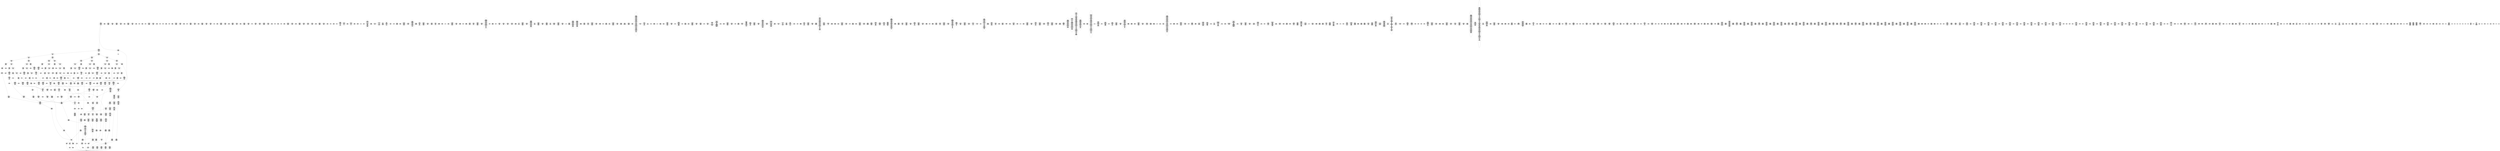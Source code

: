 /* Generated by GvGen v.1.0 (https://www.github.com/stricaud/gvgen) */

digraph G {
compound=true;
   node1 [label="[anywhere]"];
   node2 [label="# 0x0
PUSHX Data
PUSHX Data
MSTORE
PUSHX LogicData
CALLDATASIZE
LT
PUSHX Data
JUMPI
"];
   node3 [label="# 0xd
PUSHX Data
CALLDATALOAD
PUSHX BitData
SHR
PUSHX LogicData
GT
PUSHX Data
JUMPI
"];
   node4 [label="# 0x1e
PUSHX LogicData
GT
PUSHX Data
JUMPI
"];
   node5 [label="# 0x29
PUSHX LogicData
GT
PUSHX Data
JUMPI
"];
   node6 [label="# 0x34
PUSHX LogicData
EQ
PUSHX Data
JUMPI
"];
   node7 [label="# 0x3f
PUSHX LogicData
EQ
PUSHX Data
JUMPI
"];
   node8 [label="# 0x4a
PUSHX LogicData
EQ
PUSHX Data
JUMPI
"];
   node9 [label="# 0x55
PUSHX LogicData
EQ
PUSHX Data
JUMPI
"];
   node10 [label="# 0x60
PUSHX Data
JUMP
"];
   node11 [label="# 0x64
JUMPDEST
PUSHX LogicData
EQ
PUSHX Data
JUMPI
"];
   node12 [label="# 0x70
PUSHX LogicData
EQ
PUSHX Data
JUMPI
"];
   node13 [label="# 0x7b
PUSHX LogicData
EQ
PUSHX Data
JUMPI
"];
   node14 [label="# 0x86
PUSHX LogicData
EQ
PUSHX Data
JUMPI
"];
   node15 [label="# 0x91
PUSHX Data
JUMP
"];
   node16 [label="# 0x95
JUMPDEST
PUSHX LogicData
GT
PUSHX Data
JUMPI
"];
   node17 [label="# 0xa1
PUSHX LogicData
EQ
PUSHX Data
JUMPI
"];
   node18 [label="# 0xac
PUSHX LogicData
EQ
PUSHX Data
JUMPI
"];
   node19 [label="# 0xb7
PUSHX LogicData
EQ
PUSHX Data
JUMPI
"];
   node20 [label="# 0xc2
PUSHX LogicData
EQ
PUSHX Data
JUMPI
"];
   node21 [label="# 0xcd
PUSHX Data
JUMP
"];
   node22 [label="# 0xd1
JUMPDEST
PUSHX LogicData
EQ
PUSHX Data
JUMPI
"];
   node23 [label="# 0xdd
PUSHX LogicData
EQ
PUSHX Data
JUMPI
"];
   node24 [label="# 0xe8
PUSHX LogicData
EQ
PUSHX Data
JUMPI
"];
   node25 [label="# 0xf3
PUSHX LogicData
EQ
PUSHX Data
JUMPI
"];
   node26 [label="# 0xfe
PUSHX Data
JUMP
"];
   node27 [label="# 0x102
JUMPDEST
PUSHX LogicData
GT
PUSHX Data
JUMPI
"];
   node28 [label="# 0x10e
PUSHX LogicData
GT
PUSHX Data
JUMPI
"];
   node29 [label="# 0x119
PUSHX LogicData
EQ
PUSHX Data
JUMPI
"];
   node30 [label="# 0x124
PUSHX LogicData
EQ
PUSHX Data
JUMPI
"];
   node31 [label="# 0x12f
PUSHX LogicData
EQ
PUSHX Data
JUMPI
"];
   node32 [label="# 0x13a
PUSHX LogicData
EQ
PUSHX Data
JUMPI
"];
   node33 [label="# 0x145
PUSHX Data
JUMP
"];
   node34 [label="# 0x149
JUMPDEST
PUSHX LogicData
EQ
PUSHX Data
JUMPI
"];
   node35 [label="# 0x155
PUSHX LogicData
EQ
PUSHX Data
JUMPI
"];
   node36 [label="# 0x160
PUSHX LogicData
EQ
PUSHX Data
JUMPI
"];
   node37 [label="# 0x16b
PUSHX LogicData
EQ
PUSHX Data
JUMPI
"];
   node38 [label="# 0x176
PUSHX Data
JUMP
"];
   node39 [label="# 0x17a
JUMPDEST
PUSHX LogicData
GT
PUSHX Data
JUMPI
"];
   node40 [label="# 0x186
PUSHX LogicData
EQ
PUSHX Data
JUMPI
"];
   node41 [label="# 0x191
PUSHX LogicData
EQ
PUSHX Data
JUMPI
"];
   node42 [label="# 0x19c
PUSHX LogicData
EQ
PUSHX Data
JUMPI
"];
   node43 [label="# 0x1a7
PUSHX LogicData
EQ
PUSHX Data
JUMPI
"];
   node44 [label="# 0x1b2
PUSHX Data
JUMP
"];
   node45 [label="# 0x1b6
JUMPDEST
PUSHX LogicData
EQ
PUSHX Data
JUMPI
"];
   node46 [label="# 0x1c2
PUSHX LogicData
EQ
PUSHX Data
JUMPI
"];
   node47 [label="# 0x1cd
PUSHX LogicData
EQ
PUSHX Data
JUMPI
"];
   node48 [label="# 0x1d8
PUSHX Data
JUMP
"];
   node49 [label="# 0x1dc
JUMPDEST
CALLDATASIZE
PUSHX Data
JUMPI
"];
   node50 [label="# 0x1e2
STOP
"];
   node51 [label="# 0x1e3
JUMPDEST
PUSHX Data
REVERT
"];
   node52 [label="# 0x1e8
JUMPDEST
CALLVALUE
ISZERO
PUSHX Data
JUMPI
"];
   node53 [label="# 0x1f0
PUSHX Data
REVERT
"];
   node54 [label="# 0x1f4
JUMPDEST
PUSHX Data
PUSHX ArithData
CALLDATASIZE
SUB
ADD
PUSHX Data
PUSHX Data
JUMP
"];
   node55 [label="# 0x20a
JUMPDEST
PUSHX Data
JUMP
"];
   node56 [label="# 0x20f
JUMPDEST
PUSHX MemData
MLOAD
PUSHX Data
PUSHX Data
JUMP
"];
   node57 [label="# 0x21c
JUMPDEST
PUSHX MemData
MLOAD
SUB
RETURN
"];
   node58 [label="# 0x225
JUMPDEST
CALLVALUE
ISZERO
PUSHX Data
JUMPI
"];
   node59 [label="# 0x22d
PUSHX Data
REVERT
"];
   node60 [label="# 0x231
JUMPDEST
PUSHX Data
PUSHX Data
JUMP
"];
   node61 [label="# 0x23a
JUMPDEST
PUSHX MemData
MLOAD
PUSHX Data
PUSHX Data
JUMP
"];
   node62 [label="# 0x247
JUMPDEST
PUSHX MemData
MLOAD
SUB
RETURN
"];
   node63 [label="# 0x250
JUMPDEST
CALLVALUE
ISZERO
PUSHX Data
JUMPI
"];
   node64 [label="# 0x258
PUSHX Data
REVERT
"];
   node65 [label="# 0x25c
JUMPDEST
PUSHX Data
PUSHX ArithData
CALLDATASIZE
SUB
ADD
PUSHX Data
PUSHX Data
JUMP
"];
   node66 [label="# 0x272
JUMPDEST
PUSHX Data
JUMP
"];
   node67 [label="# 0x277
JUMPDEST
PUSHX MemData
MLOAD
PUSHX Data
PUSHX Data
JUMP
"];
   node68 [label="# 0x284
JUMPDEST
PUSHX MemData
MLOAD
SUB
RETURN
"];
   node69 [label="# 0x28d
JUMPDEST
CALLVALUE
ISZERO
PUSHX Data
JUMPI
"];
   node70 [label="# 0x295
PUSHX Data
REVERT
"];
   node71 [label="# 0x299
JUMPDEST
PUSHX Data
PUSHX ArithData
CALLDATASIZE
SUB
ADD
PUSHX Data
PUSHX Data
JUMP
"];
   node72 [label="# 0x2af
JUMPDEST
PUSHX Data
JUMP
"];
   node73 [label="# 0x2b4
JUMPDEST
STOP
"];
   node74 [label="# 0x2b6
JUMPDEST
CALLVALUE
ISZERO
PUSHX Data
JUMPI
"];
   node75 [label="# 0x2be
PUSHX Data
REVERT
"];
   node76 [label="# 0x2c2
JUMPDEST
PUSHX Data
PUSHX ArithData
CALLDATASIZE
SUB
ADD
PUSHX Data
PUSHX Data
JUMP
"];
   node77 [label="# 0x2d8
JUMPDEST
PUSHX Data
JUMP
"];
   node78 [label="# 0x2dd
JUMPDEST
STOP
"];
   node79 [label="# 0x2df
JUMPDEST
CALLVALUE
ISZERO
PUSHX Data
JUMPI
"];
   node80 [label="# 0x2e7
PUSHX Data
REVERT
"];
   node81 [label="# 0x2eb
JUMPDEST
PUSHX Data
PUSHX Data
JUMP
"];
   node82 [label="# 0x2f4
JUMPDEST
PUSHX MemData
MLOAD
PUSHX Data
PUSHX Data
JUMP
"];
   node83 [label="# 0x301
JUMPDEST
PUSHX MemData
MLOAD
SUB
RETURN
"];
   node84 [label="# 0x30a
JUMPDEST
CALLVALUE
ISZERO
PUSHX Data
JUMPI
"];
   node85 [label="# 0x312
PUSHX Data
REVERT
"];
   node86 [label="# 0x316
JUMPDEST
PUSHX Data
PUSHX ArithData
CALLDATASIZE
SUB
ADD
PUSHX Data
PUSHX Data
JUMP
"];
   node87 [label="# 0x32c
JUMPDEST
PUSHX Data
JUMP
"];
   node88 [label="# 0x331
JUMPDEST
STOP
"];
   node89 [label="# 0x333
JUMPDEST
PUSHX Data
PUSHX Data
JUMP
"];
   node90 [label="# 0x33b
JUMPDEST
STOP
"];
   node91 [label="# 0x33d
JUMPDEST
CALLVALUE
ISZERO
PUSHX Data
JUMPI
"];
   node92 [label="# 0x345
PUSHX Data
REVERT
"];
   node93 [label="# 0x349
JUMPDEST
PUSHX Data
PUSHX ArithData
CALLDATASIZE
SUB
ADD
PUSHX Data
PUSHX Data
JUMP
"];
   node94 [label="# 0x35f
JUMPDEST
PUSHX Data
JUMP
"];
   node95 [label="# 0x364
JUMPDEST
STOP
"];
   node96 [label="# 0x366
JUMPDEST
CALLVALUE
ISZERO
PUSHX Data
JUMPI
"];
   node97 [label="# 0x36e
PUSHX Data
REVERT
"];
   node98 [label="# 0x372
JUMPDEST
PUSHX Data
PUSHX ArithData
CALLDATASIZE
SUB
ADD
PUSHX Data
PUSHX Data
JUMP
"];
   node99 [label="# 0x388
JUMPDEST
PUSHX Data
JUMP
"];
   node100 [label="# 0x38d
JUMPDEST
PUSHX MemData
MLOAD
PUSHX Data
PUSHX Data
JUMP
"];
   node101 [label="# 0x39a
JUMPDEST
PUSHX MemData
MLOAD
SUB
RETURN
"];
   node102 [label="# 0x3a3
JUMPDEST
CALLVALUE
ISZERO
PUSHX Data
JUMPI
"];
   node103 [label="# 0x3ab
PUSHX Data
REVERT
"];
   node104 [label="# 0x3af
JUMPDEST
PUSHX Data
PUSHX ArithData
CALLDATASIZE
SUB
ADD
PUSHX Data
PUSHX Data
JUMP
"];
   node105 [label="# 0x3c5
JUMPDEST
PUSHX Data
JUMP
"];
   node106 [label="# 0x3ca
JUMPDEST
STOP
"];
   node107 [label="# 0x3cc
JUMPDEST
CALLVALUE
ISZERO
PUSHX Data
JUMPI
"];
   node108 [label="# 0x3d4
PUSHX Data
REVERT
"];
   node109 [label="# 0x3d8
JUMPDEST
PUSHX Data
PUSHX Data
JUMP
"];
   node110 [label="# 0x3e1
JUMPDEST
PUSHX MemData
MLOAD
PUSHX Data
PUSHX Data
JUMP
"];
   node111 [label="# 0x3ee
JUMPDEST
PUSHX MemData
MLOAD
SUB
RETURN
"];
   node112 [label="# 0x3f7
JUMPDEST
CALLVALUE
ISZERO
PUSHX Data
JUMPI
"];
   node113 [label="# 0x3ff
PUSHX Data
REVERT
"];
   node114 [label="# 0x403
JUMPDEST
PUSHX Data
PUSHX ArithData
CALLDATASIZE
SUB
ADD
PUSHX Data
PUSHX Data
JUMP
"];
   node115 [label="# 0x419
JUMPDEST
PUSHX Data
JUMP
"];
   node116 [label="# 0x41e
JUMPDEST
PUSHX MemData
MLOAD
PUSHX Data
PUSHX Data
JUMP
"];
   node117 [label="# 0x42b
JUMPDEST
PUSHX MemData
MLOAD
SUB
RETURN
"];
   node118 [label="# 0x434
JUMPDEST
CALLVALUE
ISZERO
PUSHX Data
JUMPI
"];
   node119 [label="# 0x43c
PUSHX Data
REVERT
"];
   node120 [label="# 0x440
JUMPDEST
PUSHX Data
PUSHX Data
JUMP
"];
   node121 [label="# 0x449
JUMPDEST
PUSHX MemData
MLOAD
PUSHX Data
PUSHX Data
JUMP
"];
   node122 [label="# 0x456
JUMPDEST
PUSHX MemData
MLOAD
SUB
RETURN
"];
   node123 [label="# 0x45f
JUMPDEST
CALLVALUE
ISZERO
PUSHX Data
JUMPI
"];
   node124 [label="# 0x467
PUSHX Data
REVERT
"];
   node125 [label="# 0x46b
JUMPDEST
PUSHX Data
PUSHX Data
JUMP
"];
   node126 [label="# 0x474
JUMPDEST
STOP
"];
   node127 [label="# 0x476
JUMPDEST
CALLVALUE
ISZERO
PUSHX Data
JUMPI
"];
   node128 [label="# 0x47e
PUSHX Data
REVERT
"];
   node129 [label="# 0x482
JUMPDEST
PUSHX Data
PUSHX ArithData
CALLDATASIZE
SUB
ADD
PUSHX Data
PUSHX Data
JUMP
"];
   node130 [label="# 0x498
JUMPDEST
PUSHX Data
JUMP
"];
   node131 [label="# 0x49d
JUMPDEST
PUSHX MemData
MLOAD
PUSHX Data
PUSHX Data
JUMP
"];
   node132 [label="# 0x4aa
JUMPDEST
PUSHX MemData
MLOAD
SUB
RETURN
"];
   node133 [label="# 0x4b3
JUMPDEST
CALLVALUE
ISZERO
PUSHX Data
JUMPI
"];
   node134 [label="# 0x4bb
PUSHX Data
REVERT
"];
   node135 [label="# 0x4bf
JUMPDEST
PUSHX Data
PUSHX ArithData
CALLDATASIZE
SUB
ADD
PUSHX Data
PUSHX Data
JUMP
"];
   node136 [label="# 0x4d5
JUMPDEST
PUSHX Data
JUMP
"];
   node137 [label="# 0x4da
JUMPDEST
PUSHX MemData
MLOAD
PUSHX Data
PUSHX Data
JUMP
"];
   node138 [label="# 0x4e7
JUMPDEST
PUSHX MemData
MLOAD
SUB
RETURN
"];
   node139 [label="# 0x4f0
JUMPDEST
CALLVALUE
ISZERO
PUSHX Data
JUMPI
"];
   node140 [label="# 0x4f8
PUSHX Data
REVERT
"];
   node141 [label="# 0x4fc
JUMPDEST
PUSHX Data
PUSHX ArithData
CALLDATASIZE
SUB
ADD
PUSHX Data
PUSHX Data
JUMP
"];
   node142 [label="# 0x512
JUMPDEST
PUSHX Data
JUMP
"];
   node143 [label="# 0x517
JUMPDEST
PUSHX MemData
MLOAD
PUSHX Data
PUSHX Data
JUMP
"];
   node144 [label="# 0x524
JUMPDEST
PUSHX MemData
MLOAD
SUB
RETURN
"];
   node145 [label="# 0x52d
JUMPDEST
CALLVALUE
ISZERO
PUSHX Data
JUMPI
"];
   node146 [label="# 0x535
PUSHX Data
REVERT
"];
   node147 [label="# 0x539
JUMPDEST
PUSHX Data
PUSHX Data
JUMP
"];
   node148 [label="# 0x542
JUMPDEST
STOP
"];
   node149 [label="# 0x544
JUMPDEST
CALLVALUE
ISZERO
PUSHX Data
JUMPI
"];
   node150 [label="# 0x54c
PUSHX Data
REVERT
"];
   node151 [label="# 0x550
JUMPDEST
PUSHX Data
PUSHX Data
JUMP
"];
   node152 [label="# 0x559
JUMPDEST
PUSHX MemData
MLOAD
PUSHX Data
PUSHX Data
JUMP
"];
   node153 [label="# 0x566
JUMPDEST
PUSHX MemData
MLOAD
SUB
RETURN
"];
   node154 [label="# 0x56f
JUMPDEST
CALLVALUE
ISZERO
PUSHX Data
JUMPI
"];
   node155 [label="# 0x577
PUSHX Data
REVERT
"];
   node156 [label="# 0x57b
JUMPDEST
PUSHX Data
PUSHX Data
JUMP
"];
   node157 [label="# 0x584
JUMPDEST
PUSHX MemData
MLOAD
PUSHX Data
PUSHX Data
JUMP
"];
   node158 [label="# 0x591
JUMPDEST
PUSHX MemData
MLOAD
SUB
RETURN
"];
   node159 [label="# 0x59a
JUMPDEST
CALLVALUE
ISZERO
PUSHX Data
JUMPI
"];
   node160 [label="# 0x5a2
PUSHX Data
REVERT
"];
   node161 [label="# 0x5a6
JUMPDEST
PUSHX Data
PUSHX Data
JUMP
"];
   node162 [label="# 0x5af
JUMPDEST
PUSHX MemData
MLOAD
PUSHX Data
PUSHX Data
JUMP
"];
   node163 [label="# 0x5bc
JUMPDEST
PUSHX MemData
MLOAD
SUB
RETURN
"];
   node164 [label="# 0x5c5
JUMPDEST
CALLVALUE
ISZERO
PUSHX Data
JUMPI
"];
   node165 [label="# 0x5cd
PUSHX Data
REVERT
"];
   node166 [label="# 0x5d1
JUMPDEST
PUSHX Data
PUSHX ArithData
CALLDATASIZE
SUB
ADD
PUSHX Data
PUSHX Data
JUMP
"];
   node167 [label="# 0x5e7
JUMPDEST
PUSHX Data
JUMP
"];
   node168 [label="# 0x5ec
JUMPDEST
STOP
"];
   node169 [label="# 0x5ee
JUMPDEST
CALLVALUE
ISZERO
PUSHX Data
JUMPI
"];
   node170 [label="# 0x5f6
PUSHX Data
REVERT
"];
   node171 [label="# 0x5fa
JUMPDEST
PUSHX Data
PUSHX ArithData
CALLDATASIZE
SUB
ADD
PUSHX Data
PUSHX Data
JUMP
"];
   node172 [label="# 0x610
JUMPDEST
PUSHX Data
JUMP
"];
   node173 [label="# 0x615
JUMPDEST
STOP
"];
   node174 [label="# 0x617
JUMPDEST
CALLVALUE
ISZERO
PUSHX Data
JUMPI
"];
   node175 [label="# 0x61f
PUSHX Data
REVERT
"];
   node176 [label="# 0x623
JUMPDEST
PUSHX Data
PUSHX ArithData
CALLDATASIZE
SUB
ADD
PUSHX Data
PUSHX Data
JUMP
"];
   node177 [label="# 0x639
JUMPDEST
PUSHX Data
JUMP
"];
   node178 [label="# 0x63e
JUMPDEST
PUSHX MemData
MLOAD
PUSHX Data
PUSHX Data
JUMP
"];
   node179 [label="# 0x64b
JUMPDEST
PUSHX MemData
MLOAD
SUB
RETURN
"];
   node180 [label="# 0x654
JUMPDEST
CALLVALUE
ISZERO
PUSHX Data
JUMPI
"];
   node181 [label="# 0x65c
PUSHX Data
REVERT
"];
   node182 [label="# 0x660
JUMPDEST
PUSHX Data
PUSHX ArithData
CALLDATASIZE
SUB
ADD
PUSHX Data
PUSHX Data
JUMP
"];
   node183 [label="# 0x676
JUMPDEST
PUSHX Data
JUMP
"];
   node184 [label="# 0x67b
JUMPDEST
PUSHX MemData
MLOAD
PUSHX Data
PUSHX Data
JUMP
"];
   node185 [label="# 0x688
JUMPDEST
PUSHX MemData
MLOAD
SUB
RETURN
"];
   node186 [label="# 0x691
JUMPDEST
CALLVALUE
ISZERO
PUSHX Data
JUMPI
"];
   node187 [label="# 0x699
PUSHX Data
REVERT
"];
   node188 [label="# 0x69d
JUMPDEST
PUSHX Data
PUSHX Data
JUMP
"];
   node189 [label="# 0x6a6
JUMPDEST
PUSHX MemData
MLOAD
PUSHX Data
PUSHX Data
JUMP
"];
   node190 [label="# 0x6b3
JUMPDEST
PUSHX MemData
MLOAD
SUB
RETURN
"];
   node191 [label="# 0x6bc
JUMPDEST
CALLVALUE
ISZERO
PUSHX Data
JUMPI
"];
   node192 [label="# 0x6c4
PUSHX Data
REVERT
"];
   node193 [label="# 0x6c8
JUMPDEST
PUSHX Data
PUSHX Data
JUMP
"];
   node194 [label="# 0x6d1
JUMPDEST
PUSHX MemData
MLOAD
PUSHX Data
PUSHX Data
JUMP
"];
   node195 [label="# 0x6de
JUMPDEST
PUSHX MemData
MLOAD
SUB
RETURN
"];
   node196 [label="# 0x6e7
JUMPDEST
CALLVALUE
ISZERO
PUSHX Data
JUMPI
"];
   node197 [label="# 0x6ef
PUSHX Data
REVERT
"];
   node198 [label="# 0x6f3
JUMPDEST
PUSHX Data
PUSHX ArithData
CALLDATASIZE
SUB
ADD
PUSHX Data
PUSHX Data
JUMP
"];
   node199 [label="# 0x709
JUMPDEST
PUSHX Data
JUMP
"];
   node200 [label="# 0x70e
JUMPDEST
PUSHX MemData
MLOAD
PUSHX Data
PUSHX Data
JUMP
"];
   node201 [label="# 0x71b
JUMPDEST
PUSHX MemData
MLOAD
SUB
RETURN
"];
   node202 [label="# 0x724
JUMPDEST
CALLVALUE
ISZERO
PUSHX Data
JUMPI
"];
   node203 [label="# 0x72c
PUSHX Data
REVERT
"];
   node204 [label="# 0x730
JUMPDEST
PUSHX Data
PUSHX ArithData
CALLDATASIZE
SUB
ADD
PUSHX Data
PUSHX Data
JUMP
"];
   node205 [label="# 0x746
JUMPDEST
PUSHX Data
JUMP
"];
   node206 [label="# 0x74b
JUMPDEST
STOP
"];
   node207 [label="# 0x74d
JUMPDEST
CALLVALUE
ISZERO
PUSHX Data
JUMPI
"];
   node208 [label="# 0x755
PUSHX Data
REVERT
"];
   node209 [label="# 0x759
JUMPDEST
PUSHX Data
PUSHX ArithData
CALLDATASIZE
SUB
ADD
PUSHX Data
PUSHX Data
JUMP
"];
   node210 [label="# 0x76f
JUMPDEST
PUSHX Data
JUMP
"];
   node211 [label="# 0x774
JUMPDEST
STOP
"];
   node212 [label="# 0x776
JUMPDEST
PUSHX Data
PUSHX BitData
PUSHX BitData
NOT
AND
PUSHX BitData
NOT
AND
EQ
PUSHX Data
JUMPI
"];
   node213 [label="# 0x7df
PUSHX BitData
PUSHX BitData
NOT
AND
PUSHX BitData
NOT
AND
EQ
"];
   node214 [label="# 0x841
JUMPDEST
PUSHX Data
JUMPI
"];
   node215 [label="# 0x847
PUSHX BitData
PUSHX BitData
NOT
AND
PUSHX BitData
NOT
AND
EQ
"];
   node216 [label="# 0x8a9
JUMPDEST
PUSHX Data
JUMPI
"];
   node217 [label="# 0x8af
PUSHX Data
PUSHX Data
JUMP
"];
   node218 [label="# 0x8b8
JUMPDEST
"];
   node219 [label="# 0x8b9
JUMPDEST
JUMP
"];
   node220 [label="# 0x8c0
JUMPDEST
PUSHX Data
PUSHX StorData
SLOAD
PUSHX Data
PUSHX Data
JUMP
"];
   node221 [label="# 0x8cf
JUMPDEST
PUSHX ArithData
ADD
PUSHX ArithData
DIV
MUL
PUSHX ArithData
ADD
PUSHX MemData
MLOAD
ADD
PUSHX Data
MSTORE
MSTORE
PUSHX ArithData
ADD
SLOAD
PUSHX Data
PUSHX Data
JUMP
"];
   node222 [label="# 0x8fb
JUMPDEST
ISZERO
PUSHX Data
JUMPI
"];
   node223 [label="# 0x902
PUSHX LogicData
LT
PUSHX Data
JUMPI
"];
   node224 [label="# 0x90a
PUSHX ArithData
SLOAD
DIV
MUL
MSTORE
PUSHX ArithData
ADD
PUSHX Data
JUMP
"];
   node225 [label="# 0x91d
JUMPDEST
ADD
PUSHX Data
MSTORE
PUSHX Data
PUSHX Data
SHA3
"];
   node226 [label="# 0x92b
JUMPDEST
SLOAD
MSTORE
PUSHX ArithData
ADD
PUSHX ArithData
ADD
GT
PUSHX Data
JUMPI
"];
   node227 [label="# 0x93f
SUB
PUSHX BitData
AND
ADD
"];
   node228 [label="# 0x948
JUMPDEST
JUMP
"];
   node229 [label="# 0x952
JUMPDEST
PUSHX Data
PUSHX Data
PUSHX Data
JUMP
"];
   node230 [label="# 0x95d
JUMPDEST
PUSHX Data
JUMPI
"];
   node231 [label="# 0x962
PUSHX MemData
MLOAD
PUSHX Data
MSTORE
PUSHX ArithData
ADD
PUSHX Data
PUSHX Data
JUMP
"];
   node232 [label="# 0x993
JUMPDEST
PUSHX MemData
MLOAD
SUB
REVERT
"];
   node233 [label="# 0x99c
JUMPDEST
PUSHX Data
PUSHX ArithData
MSTORE
PUSHX ArithData
ADD
MSTORE
PUSHX ArithData
ADD
PUSHX Data
SHA3
PUSHX ArithData
SLOAD
PUSHX ArithData
EXP
DIV
PUSHX BitData
AND
JUMP
"];
   node234 [label="# 0x9d7
JUMPDEST
PUSHX Data
PUSHX Data
PUSHX Data
JUMP
"];
   node235 [label="# 0x9e2
JUMPDEST
PUSHX BitData
AND
PUSHX BitData
AND
EQ
ISZERO
PUSHX Data
JUMPI
"];
   node236 [label="# 0xa19
PUSHX MemData
MLOAD
PUSHX Data
MSTORE
PUSHX ArithData
ADD
PUSHX Data
PUSHX Data
JUMP
"];
   node237 [label="# 0xa4a
JUMPDEST
PUSHX MemData
MLOAD
SUB
REVERT
"];
   node238 [label="# 0xa53
JUMPDEST
PUSHX BitData
AND
PUSHX Data
PUSHX Data
JUMP
"];
   node239 [label="# 0xa72
JUMPDEST
PUSHX BitData
AND
EQ
PUSHX Data
JUMPI
"];
   node240 [label="# 0xa8f
PUSHX Data
PUSHX Data
PUSHX Data
JUMP
"];
   node241 [label="# 0xa9b
JUMPDEST
PUSHX Data
JUMP
"];
   node242 [label="# 0xaa0
JUMPDEST
"];
   node243 [label="# 0xaa1
JUMPDEST
PUSHX Data
JUMPI
"];
   node244 [label="# 0xaa6
PUSHX MemData
MLOAD
PUSHX Data
MSTORE
PUSHX ArithData
ADD
PUSHX Data
PUSHX Data
JUMP
"];
   node245 [label="# 0xad7
JUMPDEST
PUSHX MemData
MLOAD
SUB
REVERT
"];
   node246 [label="# 0xae0
JUMPDEST
PUSHX Data
PUSHX Data
JUMP
"];
   node247 [label="# 0xaeb
JUMPDEST
JUMP
"];
   node248 [label="# 0xaf0
JUMPDEST
PUSHX Data
PUSHX Data
JUMP
"];
   node249 [label="# 0xaf8
JUMPDEST
PUSHX BitData
AND
PUSHX Data
PUSHX Data
JUMP
"];
   node250 [label="# 0xb16
JUMPDEST
PUSHX BitData
AND
EQ
PUSHX Data
JUMPI
"];
   node251 [label="# 0xb32
PUSHX MemData
MLOAD
PUSHX Data
MSTORE
PUSHX ArithData
ADD
PUSHX Data
PUSHX Data
JUMP
"];
   node252 [label="# 0xb63
JUMPDEST
PUSHX MemData
MLOAD
SUB
REVERT
"];
   node253 [label="# 0xb6c
JUMPDEST
PUSHX LogicData
PUSHX Data
PUSHX ArithData
PUSHX BitData
AND
PUSHX BitData
AND
MSTORE
PUSHX ArithData
ADD
MSTORE
PUSHX ArithData
ADD
PUSHX Data
SHA3
PUSHX ArithData
PUSHX ArithData
EXP
SLOAD
PUSHX ArithData
MUL
NOT
AND
ISZERO
ISZERO
MUL
OR
SSTORE
JUMP
"];
   node254 [label="# 0xbc7
JUMPDEST
PUSHX Data
PUSHX StorData
SLOAD
PUSHX StorData
SLOAD
PUSHX Data
PUSHX Data
JUMP
"];
   node255 [label="# 0xbd9
JUMPDEST
JUMP
"];
   node256 [label="# 0xbde
JUMPDEST
PUSHX Data
PUSHX Data
JUMP
"];
   node257 [label="# 0xbe9
JUMPDEST
JUMP
"];
   node258 [label="# 0xbee
JUMPDEST
PUSHX LogicData
PUSHX StorData
SLOAD
EQ
ISZERO
PUSHX Data
JUMPI
"];
   node259 [label="# 0xbfa
PUSHX MemData
MLOAD
PUSHX Data
MSTORE
PUSHX ArithData
ADD
PUSHX Data
PUSHX Data
JUMP
"];
   node260 [label="# 0xc2b
JUMPDEST
PUSHX MemData
MLOAD
SUB
REVERT
"];
   node261 [label="# 0xc34
JUMPDEST
PUSHX Data
PUSHX Data
SSTORE
CALLER
PUSHX BitData
AND
ORIGIN
PUSHX BitData
AND
EQ
PUSHX Data
JUMPI
"];
   node262 [label="# 0xc70
PUSHX MemData
MLOAD
PUSHX Data
MSTORE
PUSHX ArithData
ADD
PUSHX Data
PUSHX Data
JUMP
"];
   node263 [label="# 0xca1
JUMPDEST
PUSHX MemData
MLOAD
SUB
REVERT
"];
   node264 [label="# 0xcaa
JUMPDEST
PUSHX Data
CALLER
EXTCODESIZE
PUSHX LogicData
EQ
PUSHX Data
JUMPI
"];
   node265 [label="# 0xcbd
PUSHX MemData
MLOAD
PUSHX Data
MSTORE
PUSHX ArithData
ADD
PUSHX Data
PUSHX Data
JUMP
"];
   node266 [label="# 0xcee
JUMPDEST
PUSHX MemData
MLOAD
SUB
REVERT
"];
   node267 [label="# 0xcf7
JUMPDEST
PUSHX StorData
SLOAD
TIMESTAMP
GT
PUSHX Data
JUMPI
"];
   node268 [label="# 0xd01
PUSHX MemData
MLOAD
PUSHX Data
MSTORE
PUSHX ArithData
ADD
PUSHX Data
PUSHX Data
JUMP
"];
   node269 [label="# 0xd32
JUMPDEST
PUSHX MemData
MLOAD
SUB
REVERT
"];
   node270 [label="# 0xd3b
JUMPDEST
PUSHX StorData
SLOAD
PUSHX Data
PUSHX Data
PUSHX Data
JUMP
"];
   node271 [label="# 0xd48
JUMPDEST
PUSHX Data
PUSHX Data
JUMP
"];
   node272 [label="# 0xd52
JUMPDEST
GT
ISZERO
PUSHX Data
JUMPI
"];
   node273 [label="# 0xd59
PUSHX MemData
MLOAD
PUSHX Data
MSTORE
PUSHX ArithData
ADD
PUSHX Data
PUSHX Data
JUMP
"];
   node274 [label="# 0xd8a
JUMPDEST
PUSHX MemData
MLOAD
SUB
REVERT
"];
   node275 [label="# 0xd93
JUMPDEST
PUSHX Data
PUSHX Data
PUSHX Data
PUSHX ArithData
CALLER
PUSHX BitData
AND
PUSHX BitData
AND
MSTORE
PUSHX ArithData
ADD
MSTORE
PUSHX ArithData
ADD
PUSHX Data
SHA3
SLOAD
PUSHX Data
PUSHX Data
JUMP
"];
   node276 [label="# 0xde1
JUMPDEST
GT
ISZERO
PUSHX Data
JUMPI
"];
   node277 [label="# 0xde8
PUSHX MemData
MLOAD
PUSHX Data
MSTORE
PUSHX ArithData
ADD
PUSHX Data
PUSHX Data
JUMP
"];
   node278 [label="# 0xe19
JUMPDEST
PUSHX MemData
MLOAD
SUB
REVERT
"];
   node279 [label="# 0xe22
JUMPDEST
PUSHX Data
PUSHX StorData
SLOAD
TIMESTAMP
PUSHX Data
PUSHX Data
JUMP
"];
   node280 [label="# 0xe34
JUMPDEST
GT
ISZERO
PUSHX Data
JUMPI
"];
   node281 [label="# 0xe3b
PUSHX Data
PUSHX LogicData
CALLVALUE
EQ
PUSHX Data
JUMPI
"];
   node282 [label="# 0xe4f
PUSHX MemData
MLOAD
PUSHX Data
MSTORE
PUSHX ArithData
ADD
PUSHX Data
PUSHX Data
JUMP
"];
   node283 [label="# 0xe80
JUMPDEST
PUSHX MemData
MLOAD
SUB
REVERT
"];
   node284 [label="# 0xe89
JUMPDEST
"];
   node285 [label="# 0xe8b
JUMPDEST
PUSHX Data
CALLER
PUSHX Data
PUSHX Data
JUMP
"];
   node286 [label="# 0xe96
JUMPDEST
PUSHX Data
PUSHX Data
PUSHX ArithData
CALLER
PUSHX BitData
AND
PUSHX BitData
AND
MSTORE
PUSHX ArithData
ADD
MSTORE
PUSHX ArithData
ADD
PUSHX Data
SHA3
SLOAD
PUSHX Data
PUSHX Data
JUMP
"];
   node287 [label="# 0xee2
JUMPDEST
PUSHX Data
PUSHX ArithData
CALLER
PUSHX BitData
AND
PUSHX BitData
AND
MSTORE
PUSHX ArithData
ADD
MSTORE
PUSHX ArithData
ADD
PUSHX Data
SHA3
SSTORE
PUSHX Data
PUSHX Data
SSTORE
JUMP
"];
   node288 [label="# 0xf31
JUMPDEST
PUSHX Data
PUSHX Data
JUMP
"];
   node289 [label="# 0xf39
JUMPDEST
PUSHX BitData
AND
PUSHX Data
PUSHX Data
JUMP
"];
   node290 [label="# 0xf57
JUMPDEST
PUSHX BitData
AND
EQ
PUSHX Data
JUMPI
"];
   node291 [label="# 0xf73
PUSHX MemData
MLOAD
PUSHX Data
MSTORE
PUSHX ArithData
ADD
PUSHX Data
PUSHX Data
JUMP
"];
   node292 [label="# 0xfa4
JUMPDEST
PUSHX MemData
MLOAD
SUB
REVERT
"];
   node293 [label="# 0xfad
JUMPDEST
PUSHX Data
PUSHX Data
JUMP
"];
   node294 [label="# 0xfb6
JUMPDEST
JUMP
"];
   node295 [label="# 0xfb9
JUMPDEST
PUSHX Data
PUSHX Data
PUSHX Data
JUMP
"];
   node296 [label="# 0xfc4
JUMPDEST
LT
PUSHX Data
JUMPI
"];
   node297 [label="# 0xfcb
PUSHX MemData
MLOAD
PUSHX Data
MSTORE
PUSHX ArithData
ADD
PUSHX Data
PUSHX Data
JUMP
"];
   node298 [label="# 0xffc
JUMPDEST
PUSHX MemData
MLOAD
SUB
REVERT
"];
   node299 [label="# 0x1005
JUMPDEST
PUSHX Data
PUSHX Data
PUSHX Data
JUMP
"];
   node300 [label="# 0x100f
JUMPDEST
PUSHX Data
PUSHX Data
PUSHX StorData
SLOAD
"];
   node301 [label="# 0x101c
JUMPDEST
PUSHX StorData
SLOAD
PUSHX Data
PUSHX Data
JUMP
"];
   node302 [label="# 0x102a
JUMPDEST
GT
PUSHX Data
JUMPI
"];
   node303 [label="# 0x1031
PUSHX Data
PUSHX Data
PUSHX ArithData
MSTORE
PUSHX ArithData
ADD
MSTORE
PUSHX ArithData
ADD
PUSHX Data
SHA3
PUSHX MemData
MLOAD
PUSHX ArithData
ADD
PUSHX Data
MSTORE
PUSHX ArithData
ADD
PUSHX ArithData
SLOAD
PUSHX ArithData
EXP
DIV
PUSHX BitData
AND
PUSHX BitData
AND
PUSHX BitData
AND
MSTORE
PUSHX ArithData
ADD
PUSHX ArithData
ADD
PUSHX ArithData
SLOAD
PUSHX ArithData
EXP
DIV
PUSHX BitData
AND
PUSHX BitData
AND
PUSHX BitData
AND
MSTORE
PUSHX BitData
PUSHX BitData
AND
PUSHX ArithData
ADD
MLOAD
PUSHX BitData
AND
EQ
PUSHX Data
JUMPI
"];
   node304 [label="# 0x1113
PUSHX ArithData
ADD
MLOAD
"];
   node305 [label="# 0x111a
JUMPDEST
PUSHX BitData
AND
PUSHX BitData
AND
EQ
ISZERO
PUSHX Data
JUMPI
"];
   node306 [label="# 0x114f
EQ
ISZERO
PUSHX Data
JUMPI
"];
   node307 [label="# 0x1157
PUSHX Data
JUMP
"];
   node308 [label="# 0x1163
JUMPDEST
PUSHX Data
PUSHX Data
JUMP
"];
   node309 [label="# 0x116e
JUMPDEST
"];
   node310 [label="# 0x1172
JUMPDEST
PUSHX Data
PUSHX Data
JUMP
"];
   node311 [label="# 0x117e
JUMPDEST
PUSHX Data
JUMP
"];
   node312 [label="# 0x1186
JUMPDEST
PUSHX MemData
MLOAD
PUSHX Data
MSTORE
PUSHX ArithData
ADD
PUSHX Data
PUSHX Data
JUMP
"];
   node313 [label="# 0x11b9
JUMPDEST
PUSHX MemData
MLOAD
SUB
REVERT
"];
   node314 [label="# 0x11c2
JUMPDEST
JUMP
"];
   node315 [label="# 0x11c8
JUMPDEST
PUSHX Data
PUSHX MemData
MLOAD
PUSHX ArithData
ADD
PUSHX Data
MSTORE
PUSHX Data
MSTORE
PUSHX Data
JUMP
"];
   node316 [label="# 0x11e3
JUMPDEST
JUMP
"];
   node317 [label="# 0x11e8
JUMPDEST
PUSHX Data
PUSHX StorData
PUSHX ArithData
SLOAD
PUSHX ArithData
EXP
DIV
PUSHX BitData
AND
PUSHX BitData
AND
PUSHX Data
PUSHX Data
JUMP
"];
   node318 [label="# 0x122b
JUMPDEST
PUSHX BitData
AND
EQ
JUMP
"];
   node319 [label="# 0x1247
JUMPDEST
PUSHX Data
PUSHX Data
PUSHX Data
JUMP
"];
   node320 [label="# 0x1251
JUMPDEST
LT
PUSHX Data
JUMPI
"];
   node321 [label="# 0x1258
PUSHX MemData
MLOAD
PUSHX Data
MSTORE
PUSHX ArithData
ADD
PUSHX Data
PUSHX Data
JUMP
"];
   node322 [label="# 0x1289
JUMPDEST
PUSHX MemData
MLOAD
SUB
REVERT
"];
   node323 [label="# 0x1292
JUMPDEST
PUSHX StorData
SLOAD
PUSHX Data
PUSHX Data
JUMP
"];
   node324 [label="# 0x12a0
JUMPDEST
JUMP
"];
   node325 [label="# 0x12a7
JUMPDEST
PUSHX Data
PUSHX StorData
PUSHX ArithData
SLOAD
PUSHX ArithData
EXP
DIV
PUSHX BitData
AND
JUMP
"];
   node326 [label="# 0x12d1
JUMPDEST
PUSHX Data
PUSHX Data
JUMP
"];
   node327 [label="# 0x12d9
JUMPDEST
PUSHX BitData
AND
PUSHX Data
PUSHX Data
JUMP
"];
   node328 [label="# 0x12f7
JUMPDEST
PUSHX BitData
AND
EQ
PUSHX Data
JUMPI
"];
   node329 [label="# 0x1313
PUSHX MemData
MLOAD
PUSHX Data
MSTORE
PUSHX ArithData
ADD
PUSHX Data
PUSHX Data
JUMP
"];
   node330 [label="# 0x1344
JUMPDEST
PUSHX MemData
MLOAD
SUB
REVERT
"];
   node331 [label="# 0x134d
JUMPDEST
PUSHX Data
CALLER
PUSHX BitData
AND
SELFBALANCE
PUSHX MemData
MLOAD
PUSHX Data
PUSHX Data
JUMP
"];
   node332 [label="# 0x1373
JUMPDEST
PUSHX Data
PUSHX MemData
MLOAD
SUB
GAS
CALL
RETURNDATASIZE
PUSHX LogicData
EQ
PUSHX Data
JUMPI
"];
   node333 [label="# 0x138f
PUSHX MemData
MLOAD
PUSHX BitData
NOT
PUSHX ArithData
RETURNDATASIZE
ADD
AND
ADD
PUSHX Data
MSTORE
RETURNDATASIZE
MSTORE
RETURNDATASIZE
PUSHX Data
PUSHX ArithData
ADD
RETURNDATACOPY
PUSHX Data
JUMP
"];
   node334 [label="# 0x13b0
JUMPDEST
PUSHX Data
"];
   node335 [label="# 0x13b5
JUMPDEST
PUSHX Data
JUMPI
"];
   node336 [label="# 0x13bf
PUSHX MemData
MLOAD
PUSHX Data
MSTORE
PUSHX ArithData
ADD
PUSHX Data
PUSHX Data
JUMP
"];
   node337 [label="# 0x13f0
JUMPDEST
PUSHX MemData
MLOAD
SUB
REVERT
"];
   node338 [label="# 0x13f9
JUMPDEST
JUMP
"];
   node339 [label="# 0x13fc
JUMPDEST
PUSHX Data
PUSHX Data
PUSHX Data
JUMP
"];
   node340 [label="# 0x1407
JUMPDEST
PUSHX ArithData
ADD
MLOAD
JUMP
"];
   node341 [label="# 0x1412
JUMPDEST
PUSHX Data
PUSHX Data
MSTORE
PUSHX Data
MSTORE
PUSHX Data
PUSHX Data
SHA3
PUSHX ArithData
SLOAD
PUSHX ArithData
EXP
DIV
PUSHX BitData
AND
JUMP
"];
   node342 [label="# 0x1432
JUMPDEST
PUSHX BitData
PUSHX BitData
AND
PUSHX BitData
AND
EQ
ISZERO
PUSHX Data
JUMPI
"];
   node343 [label="# 0x1469
PUSHX MemData
MLOAD
PUSHX Data
MSTORE
PUSHX ArithData
ADD
PUSHX Data
PUSHX Data
JUMP
"];
   node344 [label="# 0x149a
JUMPDEST
PUSHX MemData
MLOAD
SUB
REVERT
"];
   node345 [label="# 0x14a3
JUMPDEST
PUSHX Data
PUSHX ArithData
PUSHX BitData
AND
PUSHX BitData
AND
MSTORE
PUSHX ArithData
ADD
MSTORE
PUSHX ArithData
ADD
PUSHX Data
SHA3
PUSHX ArithData
ADD
PUSHX ArithData
SLOAD
PUSHX ArithData
EXP
DIV
PUSHX BitData
AND
PUSHX BitData
AND
JUMP
"];
   node346 [label="# 0x151b
JUMPDEST
PUSHX Data
PUSHX Data
JUMP
"];
   node347 [label="# 0x1523
JUMPDEST
PUSHX BitData
AND
PUSHX Data
PUSHX Data
JUMP
"];
   node348 [label="# 0x1541
JUMPDEST
PUSHX BitData
AND
EQ
PUSHX Data
JUMPI
"];
   node349 [label="# 0x155d
PUSHX MemData
MLOAD
PUSHX Data
MSTORE
PUSHX ArithData
ADD
PUSHX Data
PUSHX Data
JUMP
"];
   node350 [label="# 0x158e
JUMPDEST
PUSHX MemData
MLOAD
SUB
REVERT
"];
   node351 [label="# 0x1597
JUMPDEST
PUSHX Data
PUSHX Data
PUSHX Data
JUMP
"];
   node352 [label="# 0x15a1
JUMPDEST
JUMP
"];
   node353 [label="# 0x15a3
JUMPDEST
PUSHX StorData
SLOAD
JUMP
"];
   node354 [label="# 0x15a9
JUMPDEST
PUSHX StorData
PUSHX ArithData
SLOAD
PUSHX ArithData
EXP
DIV
PUSHX BitData
AND
JUMP
"];
   node355 [label="# 0x15d2
JUMPDEST
PUSHX Data
PUSHX StorData
SLOAD
PUSHX Data
PUSHX Data
JUMP
"];
   node356 [label="# 0x15e1
JUMPDEST
PUSHX ArithData
ADD
PUSHX ArithData
DIV
MUL
PUSHX ArithData
ADD
PUSHX MemData
MLOAD
ADD
PUSHX Data
MSTORE
MSTORE
PUSHX ArithData
ADD
SLOAD
PUSHX Data
PUSHX Data
JUMP
"];
   node357 [label="# 0x160d
JUMPDEST
ISZERO
PUSHX Data
JUMPI
"];
   node358 [label="# 0x1614
PUSHX LogicData
LT
PUSHX Data
JUMPI
"];
   node359 [label="# 0x161c
PUSHX ArithData
SLOAD
DIV
MUL
MSTORE
PUSHX ArithData
ADD
PUSHX Data
JUMP
"];
   node360 [label="# 0x162f
JUMPDEST
ADD
PUSHX Data
MSTORE
PUSHX Data
PUSHX Data
SHA3
"];
   node361 [label="# 0x163d
JUMPDEST
SLOAD
MSTORE
PUSHX ArithData
ADD
PUSHX ArithData
ADD
GT
PUSHX Data
JUMPI
"];
   node362 [label="# 0x1651
SUB
PUSHX BitData
AND
ADD
"];
   node363 [label="# 0x165a
JUMPDEST
JUMP
"];
   node364 [label="# 0x1664
JUMPDEST
PUSHX Data
PUSHX Data
JUMP
"];
   node365 [label="# 0x166c
JUMPDEST
PUSHX BitData
AND
PUSHX BitData
AND
EQ
ISZERO
PUSHX Data
JUMPI
"];
   node366 [label="# 0x16a0
PUSHX MemData
MLOAD
PUSHX Data
MSTORE
PUSHX ArithData
ADD
PUSHX Data
PUSHX Data
JUMP
"];
   node367 [label="# 0x16d1
JUMPDEST
PUSHX MemData
MLOAD
SUB
REVERT
"];
   node368 [label="# 0x16da
JUMPDEST
PUSHX Data
PUSHX Data
PUSHX Data
PUSHX Data
JUMP
"];
   node369 [label="# 0x16e7
JUMPDEST
PUSHX BitData
AND
PUSHX BitData
AND
MSTORE
PUSHX ArithData
ADD
MSTORE
PUSHX ArithData
ADD
PUSHX Data
SHA3
PUSHX ArithData
PUSHX BitData
AND
PUSHX BitData
AND
MSTORE
PUSHX ArithData
ADD
MSTORE
PUSHX ArithData
ADD
PUSHX Data
SHA3
PUSHX ArithData
PUSHX ArithData
EXP
SLOAD
PUSHX ArithData
MUL
NOT
AND
ISZERO
ISZERO
MUL
OR
SSTORE
PUSHX BitData
AND
PUSHX Data
PUSHX Data
JUMP
"];
   node370 [label="# 0x1794
JUMPDEST
PUSHX BitData
AND
PUSHX Data
PUSHX MemData
MLOAD
PUSHX Data
PUSHX Data
JUMP
"];
   node371 [label="# 0x17d9
JUMPDEST
PUSHX MemData
MLOAD
SUB
LOGX
JUMP
"];
   node372 [label="# 0x17e5
JUMPDEST
PUSHX Data
PUSHX Data
JUMP
"];
   node373 [label="# 0x17f0
JUMPDEST
PUSHX Data
PUSHX Data
JUMP
"];
   node374 [label="# 0x17fc
JUMPDEST
PUSHX Data
JUMPI
"];
   node375 [label="# 0x1801
PUSHX MemData
MLOAD
PUSHX Data
MSTORE
PUSHX ArithData
ADD
PUSHX Data
PUSHX Data
JUMP
"];
   node376 [label="# 0x1832
JUMPDEST
PUSHX MemData
MLOAD
SUB
REVERT
"];
   node377 [label="# 0x183b
JUMPDEST
JUMP
"];
   node378 [label="# 0x1841
JUMPDEST
PUSHX Data
PUSHX Data
PUSHX Data
JUMP
"];
   node379 [label="# 0x184c
JUMPDEST
PUSHX Data
JUMPI
"];
   node380 [label="# 0x1851
PUSHX MemData
MLOAD
PUSHX Data
MSTORE
PUSHX ArithData
ADD
PUSHX Data
PUSHX Data
JUMP
"];
   node381 [label="# 0x1882
JUMPDEST
PUSHX MemData
MLOAD
SUB
REVERT
"];
   node382 [label="# 0x188b
JUMPDEST
PUSHX Data
PUSHX Data
PUSHX Data
PUSHX Data
JUMP
"];
   node383 [label="# 0x1899
JUMPDEST
PUSHX MemData
MLOAD
PUSHX ArithData
ADD
PUSHX Data
PUSHX Data
JUMP
"];
   node384 [label="# 0x18a9
JUMPDEST
PUSHX MemData
MLOAD
PUSHX ArithData
SUB
SUB
MSTORE
PUSHX Data
MSTORE
PUSHX Data
JUMP
"];
   node385 [label="# 0x18bd
JUMPDEST
PUSHX MemData
MLOAD
PUSHX ArithData
ADD
PUSHX Data
PUSHX Data
JUMP
"];
   node386 [label="# 0x18d0
JUMPDEST
PUSHX MemData
MLOAD
PUSHX ArithData
SUB
SUB
MSTORE
PUSHX Data
MSTORE
JUMP
"];
   node387 [label="# 0x18e7
JUMPDEST
PUSHX Data
PUSHX Data
MSTORE
PUSHX Data
MSTORE
PUSHX Data
PUSHX Data
SHA3
PUSHX Data
SLOAD
JUMP
"];
   node388 [label="# 0x18ff
JUMPDEST
PUSHX StorData
SLOAD
JUMP
"];
   node389 [label="# 0x1905
JUMPDEST
PUSHX StorData
SLOAD
JUMP
"];
   node390 [label="# 0x190b
JUMPDEST
PUSHX Data
PUSHX Data
PUSHX ArithData
PUSHX BitData
AND
PUSHX BitData
AND
MSTORE
PUSHX ArithData
ADD
MSTORE
PUSHX ArithData
ADD
PUSHX Data
SHA3
PUSHX ArithData
PUSHX BitData
AND
PUSHX BitData
AND
MSTORE
PUSHX ArithData
ADD
MSTORE
PUSHX ArithData
ADD
PUSHX Data
SHA3
PUSHX ArithData
SLOAD
PUSHX ArithData
EXP
DIV
PUSHX BitData
AND
JUMP
"];
   node391 [label="# 0x199f
JUMPDEST
PUSHX Data
PUSHX Data
JUMP
"];
   node392 [label="# 0x19a7
JUMPDEST
PUSHX BitData
AND
PUSHX Data
PUSHX Data
JUMP
"];
   node393 [label="# 0x19c5
JUMPDEST
PUSHX BitData
AND
EQ
PUSHX Data
JUMPI
"];
   node394 [label="# 0x19e1
PUSHX MemData
MLOAD
PUSHX Data
MSTORE
PUSHX ArithData
ADD
PUSHX Data
PUSHX Data
JUMP
"];
   node395 [label="# 0x1a12
JUMPDEST
PUSHX MemData
MLOAD
SUB
REVERT
"];
   node396 [label="# 0x1a1b
JUMPDEST
PUSHX BitData
PUSHX BitData
AND
PUSHX BitData
AND
EQ
ISZERO
PUSHX Data
JUMPI
"];
   node397 [label="# 0x1a51
PUSHX MemData
MLOAD
PUSHX Data
MSTORE
PUSHX ArithData
ADD
PUSHX Data
PUSHX Data
JUMP
"];
   node398 [label="# 0x1a82
JUMPDEST
PUSHX MemData
MLOAD
SUB
REVERT
"];
   node399 [label="# 0x1a8b
JUMPDEST
PUSHX Data
PUSHX Data
JUMP
"];
   node400 [label="# 0x1a94
JUMPDEST
JUMP
"];
   node401 [label="# 0x1a97
JUMPDEST
PUSHX Data
PUSHX Data
JUMP
"];
   node402 [label="# 0x1a9f
JUMPDEST
PUSHX BitData
AND
PUSHX Data
PUSHX Data
JUMP
"];
   node403 [label="# 0x1abd
JUMPDEST
PUSHX BitData
AND
EQ
PUSHX Data
JUMPI
"];
   node404 [label="# 0x1ad9
PUSHX MemData
MLOAD
PUSHX Data
MSTORE
PUSHX ArithData
ADD
PUSHX Data
PUSHX Data
JUMP
"];
   node405 [label="# 0x1b0a
JUMPDEST
PUSHX MemData
MLOAD
SUB
REVERT
"];
   node406 [label="# 0x1b13
JUMPDEST
PUSHX LogicData
PUSHX Data
PUSHX ArithData
PUSHX BitData
AND
PUSHX BitData
AND
MSTORE
PUSHX ArithData
ADD
MSTORE
PUSHX ArithData
ADD
PUSHX Data
SHA3
PUSHX ArithData
PUSHX ArithData
EXP
SLOAD
PUSHX ArithData
MUL
NOT
AND
ISZERO
ISZERO
MUL
OR
SSTORE
JUMP
"];
   node407 [label="# 0x1b6e
JUMPDEST
PUSHX Data
PUSHX BitData
PUSHX BitData
NOT
AND
PUSHX BitData
NOT
AND
EQ
JUMP
"];
   node408 [label="# 0x1bd8
JUMPDEST
PUSHX LogicData
EQ
ISZERO
PUSHX Data
JUMPI
"];
   node409 [label="# 0x1be3
PUSHX MemData
MLOAD
PUSHX Data
MSTORE
PUSHX ArithData
ADD
PUSHX Data
PUSHX Data
JUMP
"];
   node410 [label="# 0x1c14
JUMPDEST
PUSHX MemData
MLOAD
SUB
REVERT
"];
   node411 [label="# 0x1c1d
JUMPDEST
PUSHX StorData
SLOAD
LT
ISZERO
PUSHX Data
JUMPI
"];
   node412 [label="# 0x1c29
PUSHX StorData
SLOAD
LT
ISZERO
"];
   node413 [label="# 0x1c30
JUMPDEST
JUMP
"];
   node414 [label="# 0x1c37
JUMPDEST
PUSHX Data
CALLER
JUMP
"];
   node415 [label="# 0x1c3f
JUMPDEST
PUSHX Data
PUSHX ArithData
MSTORE
PUSHX ArithData
ADD
MSTORE
PUSHX ArithData
ADD
PUSHX Data
SHA3
PUSHX ArithData
PUSHX ArithData
EXP
SLOAD
PUSHX ArithData
MUL
NOT
AND
PUSHX BitData
AND
MUL
OR
SSTORE
PUSHX BitData
AND
PUSHX BitData
AND
PUSHX Data
PUSHX MemData
MLOAD
PUSHX MemData
MLOAD
SUB
LOGX
JUMP
"];
   node416 [label="# 0x1cf1
JUMPDEST
PUSHX Data
PUSHX Data
PUSHX Data
JUMP
"];
   node417 [label="# 0x1cfc
JUMPDEST
PUSHX Data
PUSHX ArithData
ADD
MLOAD
PUSHX BitData
AND
PUSHX Data
PUSHX Data
JUMP
"];
   node418 [label="# 0x1d23
JUMPDEST
PUSHX BitData
AND
EQ
PUSHX Data
JUMPI
"];
   node419 [label="# 0x1d40
PUSHX Data
PUSHX Data
JUMP
"];
   node420 [label="# 0x1d48
JUMPDEST
PUSHX BitData
AND
PUSHX Data
PUSHX Data
JUMP
"];
   node421 [label="# 0x1d67
JUMPDEST
PUSHX BitData
AND
EQ
"];
   node422 [label="# 0x1d7f
JUMPDEST
PUSHX Data
JUMPI
"];
   node423 [label="# 0x1d85
PUSHX Data
PUSHX ArithData
ADD
MLOAD
PUSHX Data
PUSHX Data
JUMP
"];
   node424 [label="# 0x1d95
JUMPDEST
PUSHX Data
JUMP
"];
   node425 [label="# 0x1d9a
JUMPDEST
"];
   node426 [label="# 0x1d9b
JUMPDEST
PUSHX Data
JUMPI
"];
   node427 [label="# 0x1da3
PUSHX MemData
MLOAD
PUSHX Data
MSTORE
PUSHX ArithData
ADD
PUSHX Data
PUSHX Data
JUMP
"];
   node428 [label="# 0x1dd4
JUMPDEST
PUSHX MemData
MLOAD
SUB
REVERT
"];
   node429 [label="# 0x1ddd
JUMPDEST
PUSHX BitData
AND
PUSHX ArithData
ADD
MLOAD
PUSHX BitData
AND
EQ
PUSHX Data
JUMPI
"];
   node430 [label="# 0x1e15
PUSHX MemData
MLOAD
PUSHX Data
MSTORE
PUSHX ArithData
ADD
PUSHX Data
PUSHX Data
JUMP
"];
   node431 [label="# 0x1e46
JUMPDEST
PUSHX MemData
MLOAD
SUB
REVERT
"];
   node432 [label="# 0x1e4f
JUMPDEST
PUSHX BitData
PUSHX BitData
AND
PUSHX BitData
AND
EQ
ISZERO
PUSHX Data
JUMPI
"];
   node433 [label="# 0x1e85
PUSHX MemData
MLOAD
PUSHX Data
MSTORE
PUSHX ArithData
ADD
PUSHX Data
PUSHX Data
JUMP
"];
   node434 [label="# 0x1eb6
JUMPDEST
PUSHX MemData
MLOAD
SUB
REVERT
"];
   node435 [label="# 0x1ebf
JUMPDEST
PUSHX Data
PUSHX Data
PUSHX Data
JUMP
"];
   node436 [label="# 0x1ecc
JUMPDEST
PUSHX Data
PUSHX Data
PUSHX ArithData
ADD
MLOAD
PUSHX Data
JUMP
"];
   node437 [label="# 0x1edc
JUMPDEST
PUSHX Data
PUSHX Data
PUSHX ArithData
PUSHX BitData
AND
PUSHX BitData
AND
MSTORE
PUSHX ArithData
ADD
MSTORE
PUSHX ArithData
ADD
PUSHX Data
SHA3
PUSHX ArithData
ADD
PUSHX ArithData
SLOAD
PUSHX ArithData
EXP
DIV
PUSHX BitData
AND
PUSHX Data
PUSHX Data
JUMP
"];
   node438 [label="# 0x1f4a
JUMPDEST
PUSHX ArithData
EXP
SLOAD
PUSHX ArithData
MUL
NOT
AND
PUSHX BitData
AND
MUL
OR
SSTORE
PUSHX Data
PUSHX Data
PUSHX ArithData
PUSHX BitData
AND
PUSHX BitData
AND
MSTORE
PUSHX ArithData
ADD
MSTORE
PUSHX ArithData
ADD
PUSHX Data
SHA3
PUSHX ArithData
ADD
PUSHX ArithData
SLOAD
PUSHX ArithData
EXP
DIV
PUSHX BitData
AND
PUSHX Data
PUSHX Data
JUMP
"];
   node439 [label="# 0x1fee
JUMPDEST
PUSHX ArithData
EXP
SLOAD
PUSHX ArithData
MUL
NOT
AND
PUSHX BitData
AND
MUL
OR
SSTORE
PUSHX MemData
MLOAD
PUSHX ArithData
ADD
PUSHX Data
MSTORE
PUSHX BitData
AND
MSTORE
PUSHX ArithData
ADD
TIMESTAMP
PUSHX BitData
AND
MSTORE
PUSHX Data
PUSHX ArithData
MSTORE
PUSHX ArithData
ADD
MSTORE
PUSHX ArithData
ADD
PUSHX Data
SHA3
PUSHX ArithData
ADD
MLOAD
PUSHX ArithData
ADD
PUSHX ArithData
PUSHX ArithData
EXP
SLOAD
PUSHX ArithData
MUL
NOT
AND
PUSHX BitData
AND
MUL
OR
SSTORE
PUSHX ArithData
ADD
MLOAD
PUSHX ArithData
ADD
PUSHX ArithData
PUSHX ArithData
EXP
SLOAD
PUSHX ArithData
MUL
NOT
AND
PUSHX BitData
AND
MUL
OR
SSTORE
PUSHX Data
PUSHX Data
PUSHX Data
PUSHX Data
JUMP
"];
   node440 [label="# 0x20f4
JUMPDEST
PUSHX BitData
PUSHX BitData
AND
PUSHX Data
PUSHX ArithData
MSTORE
PUSHX ArithData
ADD
MSTORE
PUSHX ArithData
ADD
PUSHX Data
SHA3
PUSHX ArithData
ADD
PUSHX ArithData
SLOAD
PUSHX ArithData
EXP
DIV
PUSHX BitData
AND
PUSHX BitData
AND
EQ
ISZERO
PUSHX Data
JUMPI
"];
   node441 [label="# 0x2162
PUSHX Data
PUSHX Data
JUMP
"];
   node442 [label="# 0x216a
JUMPDEST
ISZERO
PUSHX Data
JUMPI
"];
   node443 [label="# 0x2170
PUSHX MemData
MLOAD
PUSHX ArithData
ADD
PUSHX Data
MSTORE
PUSHX ArithData
ADD
MLOAD
PUSHX BitData
AND
MSTORE
PUSHX ArithData
ADD
PUSHX ArithData
ADD
MLOAD
PUSHX BitData
AND
MSTORE
PUSHX Data
PUSHX ArithData
MSTORE
PUSHX ArithData
ADD
MSTORE
PUSHX ArithData
ADD
PUSHX Data
SHA3
PUSHX ArithData
ADD
MLOAD
PUSHX ArithData
ADD
PUSHX ArithData
PUSHX ArithData
EXP
SLOAD
PUSHX ArithData
MUL
NOT
AND
PUSHX BitData
AND
MUL
OR
SSTORE
PUSHX ArithData
ADD
MLOAD
PUSHX ArithData
ADD
PUSHX ArithData
PUSHX ArithData
EXP
SLOAD
PUSHX ArithData
MUL
NOT
AND
PUSHX BitData
AND
MUL
OR
SSTORE
"];
   node444 [label="# 0x2239
JUMPDEST
"];
   node445 [label="# 0x223a
JUMPDEST
PUSHX BitData
AND
PUSHX BitData
AND
PUSHX Data
PUSHX MemData
MLOAD
PUSHX MemData
MLOAD
SUB
LOGX
PUSHX Data
PUSHX Data
PUSHX Data
JUMP
"];
   node446 [label="# 0x22a2
JUMPDEST
JUMP
"];
   node447 [label="# 0x22aa
JUMPDEST
PUSHX Data
PUSHX MemData
MLOAD
PUSHX ArithData
ADD
PUSHX Data
MSTORE
PUSHX Data
MSTORE
PUSHX Data
JUMP
"];
   node448 [label="# 0x22c4
JUMPDEST
JUMP
"];
   node449 [label="# 0x22c8
JUMPDEST
PUSHX BitData
PUSHX BitData
AND
PUSHX BitData
AND
EQ
ISZERO
PUSHX Data
JUMPI
"];
   node450 [label="# 0x22fe
PUSHX MemData
MLOAD
PUSHX Data
MSTORE
PUSHX ArithData
ADD
PUSHX Data
PUSHX Data
JUMP
"];
   node451 [label="# 0x232f
JUMPDEST
PUSHX MemData
MLOAD
SUB
REVERT
"];
   node452 [label="# 0x2338
JUMPDEST
PUSHX BitData
AND
PUSHX BitData
PUSHX BitData
AND
PUSHX Data
PUSHX MemData
MLOAD
PUSHX MemData
MLOAD
SUB
LOGX
PUSHX StorData
PUSHX ArithData
PUSHX ArithData
EXP
SLOAD
PUSHX ArithData
MUL
NOT
AND
PUSHX BitData
AND
MUL
OR
SSTORE
JUMP
"];
   node453 [label="# 0x23d7
JUMPDEST
PUSHX Data
PUSHX Data
JUMP
"];
   node454 [label="# 0x23df
JUMPDEST
PUSHX Data
PUSHX Data
JUMP
"];
   node455 [label="# 0x23e8
JUMPDEST
PUSHX Data
JUMPI
"];
   node456 [label="# 0x23ed
PUSHX MemData
MLOAD
PUSHX Data
MSTORE
PUSHX ArithData
ADD
PUSHX Data
PUSHX Data
JUMP
"];
   node457 [label="# 0x241e
JUMPDEST
PUSHX MemData
MLOAD
SUB
REVERT
"];
   node458 [label="# 0x2427
JUMPDEST
PUSHX Data
PUSHX LogicData
LT
PUSHX Data
JUMPI
"];
   node459 [label="# 0x2451
PUSHX Data
PUSHX Data
PUSHX Data
PUSHX Data
JUMP
"];
   node460 [label="# 0x247e
JUMPDEST
PUSHX Data
PUSHX Data
JUMP
"];
   node461 [label="# 0x2488
JUMPDEST
"];
   node462 [label="# 0x248b
JUMPDEST
PUSHX Data
"];
   node463 [label="# 0x2491
JUMPDEST
LT
PUSHX Data
JUMPI
"];
   node464 [label="# 0x2499
PUSHX Data
PUSHX Data
PUSHX ArithData
MSTORE
PUSHX ArithData
ADD
MSTORE
PUSHX ArithData
ADD
PUSHX Data
SHA3
PUSHX MemData
MLOAD
PUSHX ArithData
ADD
PUSHX Data
MSTORE
PUSHX ArithData
ADD
PUSHX ArithData
SLOAD
PUSHX ArithData
EXP
DIV
PUSHX BitData
AND
PUSHX BitData
AND
PUSHX BitData
AND
MSTORE
PUSHX ArithData
ADD
PUSHX ArithData
ADD
PUSHX ArithData
SLOAD
PUSHX ArithData
EXP
DIV
PUSHX BitData
AND
PUSHX BitData
AND
PUSHX BitData
AND
MSTORE
PUSHX BitData
PUSHX BitData
AND
PUSHX ArithData
ADD
MLOAD
PUSHX BitData
AND
EQ
PUSHX Data
JUMPI
"];
   node465 [label="# 0x257b
PUSHX Data
JUMP
"];
   node466 [label="# 0x2585
JUMPDEST
PUSHX Data
PUSHX Data
JUMP
"];
   node467 [label="# 0x2591
JUMPDEST
PUSHX Data
JUMP
"];
   node468 [label="# 0x2599
JUMPDEST
PUSHX MemData
MLOAD
PUSHX Data
MSTORE
PUSHX ArithData
ADD
PUSHX Data
PUSHX Data
JUMP
"];
   node469 [label="# 0x25cc
JUMPDEST
PUSHX MemData
MLOAD
SUB
REVERT
"];
   node470 [label="# 0x25d5
JUMPDEST
JUMP
"];
   node471 [label="# 0x25da
JUMPDEST
PUSHX StorData
PUSHX ArithData
SLOAD
PUSHX ArithData
EXP
DIV
PUSHX BitData
AND
PUSHX Data
PUSHX ArithData
EXP
SLOAD
PUSHX ArithData
MUL
NOT
AND
PUSHX BitData
AND
MUL
OR
SSTORE
PUSHX BitData
AND
PUSHX BitData
AND
PUSHX Data
PUSHX MemData
MLOAD
PUSHX MemData
MLOAD
SUB
LOGX
JUMP
"];
   node472 [label="# 0x269e
JUMPDEST
PUSHX Data
PUSHX Data
PUSHX BitData
AND
PUSHX Data
JUMP
"];
   node473 [label="# 0x26bf
JUMPDEST
ISZERO
PUSHX Data
JUMPI
"];
   node474 [label="# 0x26c5
PUSHX BitData
AND
PUSHX Data
PUSHX Data
PUSHX Data
JUMP
"];
   node475 [label="# 0x26e8
JUMPDEST
PUSHX MemData
MLOAD
PUSHX BitData
AND
PUSHX BitData
SHL
MSTORE
PUSHX ArithData
ADD
PUSHX Data
PUSHX Data
JUMP
"];
   node476 [label="# 0x270a
JUMPDEST
PUSHX Data
PUSHX MemData
MLOAD
SUB
PUSHX Data
EXTCODESIZE
ISZERO
ISZERO
PUSHX Data
JUMPI
"];
   node477 [label="# 0x2720
PUSHX Data
REVERT
"];
   node478 [label="# 0x2724
JUMPDEST
GAS
CALL
ISZERO
PUSHX Data
JUMPI
"];
   node479 [label="# 0x2732
PUSHX MemData
MLOAD
RETURNDATASIZE
PUSHX BitData
NOT
PUSHX ArithData
ADD
AND
ADD
PUSHX Data
MSTORE
ADD
PUSHX Data
PUSHX Data
JUMP
"];
   node480 [label="# 0x2752
JUMPDEST
PUSHX Data
"];
   node481 [label="# 0x2755
JUMPDEST
PUSHX Data
JUMPI
"];
   node482 [label="# 0x275a
RETURNDATASIZE
PUSHX LogicData
EQ
PUSHX Data
JUMPI
"];
   node483 [label="# 0x2764
PUSHX MemData
MLOAD
PUSHX BitData
NOT
PUSHX ArithData
RETURNDATASIZE
ADD
AND
ADD
PUSHX Data
MSTORE
RETURNDATASIZE
MSTORE
RETURNDATASIZE
PUSHX Data
PUSHX ArithData
ADD
RETURNDATACOPY
PUSHX Data
JUMP
"];
   node484 [label="# 0x2785
JUMPDEST
PUSHX Data
"];
   node485 [label="# 0x278a
JUMPDEST
PUSHX LogicData
MLOAD
EQ
ISZERO
PUSHX Data
JUMPI
"];
   node486 [label="# 0x2796
PUSHX MemData
MLOAD
PUSHX Data
MSTORE
PUSHX ArithData
ADD
PUSHX Data
PUSHX Data
JUMP
"];
   node487 [label="# 0x27c7
JUMPDEST
PUSHX MemData
MLOAD
SUB
REVERT
"];
   node488 [label="# 0x27d0
JUMPDEST
MLOAD
PUSHX ArithData
ADD
REVERT
"];
   node489 [label="# 0x27d8
JUMPDEST
PUSHX BitData
PUSHX BitData
SHL
PUSHX BitData
NOT
AND
PUSHX BitData
NOT
AND
EQ
PUSHX Data
JUMP
"];
   node490 [label="# 0x2828
JUMPDEST
PUSHX Data
"];
   node491 [label="# 0x282d
JUMPDEST
JUMP
"];
   node492 [label="# 0x2835
JUMPDEST
PUSHX Data
PUSHX LogicData
EQ
ISZERO
PUSHX Data
JUMPI
"];
   node493 [label="# 0x2841
PUSHX MemData
MLOAD
PUSHX ArithData
ADD
PUSHX Data
MSTORE
PUSHX Data
MSTORE
PUSHX ArithData
ADD
PUSHX Data
MSTORE
PUSHX Data
JUMP
"];
   node494 [label="# 0x287d
JUMPDEST
PUSHX Data
PUSHX Data
"];
   node495 [label="# 0x2885
JUMPDEST
PUSHX LogicData
EQ
PUSHX Data
JUMPI
"];
   node496 [label="# 0x288e
PUSHX Data
PUSHX Data
JUMP
"];
   node497 [label="# 0x2898
JUMPDEST
PUSHX Data
PUSHX Data
PUSHX Data
JUMP
"];
   node498 [label="# 0x28a8
JUMPDEST
PUSHX Data
JUMP
"];
   node499 [label="# 0x28af
JUMPDEST
PUSHX Data
PUSHX LogicData
GT
ISZERO
PUSHX Data
JUMPI
"];
   node500 [label="# 0x28c3
PUSHX Data
PUSHX Data
MSTORE
PUSHX Data
PUSHX Data
MSTORE
PUSHX Data
PUSHX Data
REVERT
"];
   node501 [label="# 0x28f1
JUMPDEST
PUSHX MemData
MLOAD
MSTORE
PUSHX ArithData
ADD
PUSHX BitData
NOT
AND
PUSHX ArithData
ADD
ADD
PUSHX Data
MSTORE
ISZERO
PUSHX Data
JUMPI
"];
   node502 [label="# 0x290f
PUSHX ArithData
ADD
PUSHX ArithData
MUL
CALLDATASIZE
CALLDATACOPY
ADD
"];
   node503 [label="# 0x2923
JUMPDEST
"];
   node504 [label="# 0x2927
JUMPDEST
PUSHX LogicData
EQ
PUSHX Data
JUMPI
"];
   node505 [label="# 0x2930
PUSHX Data
PUSHX Data
PUSHX Data
JUMP
"];
   node506 [label="# 0x293c
JUMPDEST
PUSHX Data
PUSHX Data
PUSHX Data
JUMP
"];
   node507 [label="# 0x294b
JUMPDEST
PUSHX Data
PUSHX Data
PUSHX Data
JUMP
"];
   node508 [label="# 0x2957
JUMPDEST
PUSHX BitData
SHL
MLOAD
LT
PUSHX Data
JUMPI
"];
   node509 [label="# 0x2965
PUSHX Data
PUSHX Data
MSTORE
PUSHX Data
PUSHX Data
MSTORE
PUSHX Data
PUSHX Data
REVERT
"];
   node510 [label="# 0x2993
JUMPDEST
PUSHX ArithData
ADD
ADD
PUSHX BitData
NOT
AND
PUSHX BitData
BYTE
MSTORE8
PUSHX Data
PUSHX Data
PUSHX Data
JUMP
"];
   node511 [label="# 0x29cf
JUMPDEST
PUSHX Data
JUMP
"];
   node512 [label="# 0x29d6
JUMPDEST
"];
   node513 [label="# 0x29dd
JUMPDEST
JUMP
"];
   node514 [label="# 0x29e2
JUMPDEST
PUSHX Data
PUSHX Data
MLOAD
PUSHX LogicData
EQ
ISZERO
PUSHX Data
JUMPI
"];
   node515 [label="# 0x29f4
PUSHX MemData
MLOAD
PUSHX ArithData
ADD
PUSHX Data
MSTORE
PUSHX Data
MSTORE
PUSHX Data
JUMP
"];
   node516 [label="# 0x2a0b
JUMPDEST
PUSHX Data
PUSHX Data
PUSHX Data
PUSHX Data
PUSHX Data
JUMP
"];
   node517 [label="# 0x2a1c
JUMPDEST
PUSHX Data
PUSHX Data
JUMP
"];
   node518 [label="# 0x2a26
JUMPDEST
PUSHX Data
PUSHX Data
PUSHX Data
JUMP
"];
   node519 [label="# 0x2a32
JUMPDEST
PUSHX Data
PUSHX Data
PUSHX Data
PUSHX Data
JUMP
"];
   node520 [label="# 0x2a43
JUMPDEST
PUSHX LogicData
GT
ISZERO
PUSHX Data
JUMPI
"];
   node521 [label="# 0x2a54
PUSHX Data
PUSHX Data
MSTORE
PUSHX Data
PUSHX Data
MSTORE
PUSHX Data
PUSHX Data
REVERT
"];
   node522 [label="# 0x2a82
JUMPDEST
PUSHX MemData
MLOAD
MSTORE
PUSHX ArithData
ADD
PUSHX BitData
NOT
AND
PUSHX ArithData
ADD
ADD
PUSHX Data
MSTORE
ISZERO
PUSHX Data
JUMPI
"];
   node523 [label="# 0x2aa0
PUSHX ArithData
ADD
PUSHX ArithData
MUL
CALLDATASIZE
CALLDATACOPY
ADD
"];
   node524 [label="# 0x2ab4
JUMPDEST
PUSHX Data
PUSHX MemData
MLOAD
PUSHX ArithData
ADD
PUSHX Data
MSTORE
PUSHX Data
MSTORE
PUSHX ArithData
ADD
PUSHX Data
PUSHX Data
CODECOPY
PUSHX ArithData
ADD
PUSHX ArithData
ADD
PUSHX Data
"];
   node525 [label="# 0x2adf
JUMPDEST
LT
ISZERO
PUSHX Data
JUMPI
"];
   node526 [label="# 0x2ae8
PUSHX ArithData
ADD
PUSHX BitData
ADD
MLOAD
AND
PUSHX BitData
PUSHX BitData
SHR
AND
ADD
MLOAD
PUSHX BitData
SHL
PUSHX BitData
PUSHX BitData
PUSHX BitData
SHR
AND
ADD
MLOAD
AND
ADD
PUSHX BitData
SHL
PUSHX BitData
PUSHX BitData
PUSHX BitData
SHR
AND
ADD
MLOAD
AND
ADD
PUSHX BitData
SHL
PUSHX BitData
PUSHX BitData
AND
ADD
MLOAD
AND
ADD
PUSHX BitData
SHL
MSTORE
PUSHX ArithData
ADD
PUSHX Data
JUMP
"];
   node527 [label="# 0x2b58
JUMPDEST
PUSHX Data
MOD
PUSHX LogicData
EQ
PUSHX Data
JUMPI
"];
   node528 [label="# 0x2b66
PUSHX LogicData
EQ
PUSHX Data
JUMPI
"];
   node529 [label="# 0x2b6e
PUSHX Data
JUMP
"];
   node530 [label="# 0x2b72
JUMPDEST
PUSHX BitData
PUSHX BitData
SHL
PUSHX ArithData
SUB
MSTORE
PUSHX Data
JUMP
"];
   node531 [label="# 0x2b82
JUMPDEST
PUSHX BitData
PUSHX BitData
SHL
PUSHX ArithData
SUB
MSTORE
"];
   node532 [label="# 0x2b8d
JUMPDEST
MSTORE
"];
   node533 [label="# 0x2b9b
JUMPDEST
JUMP
"];
   node534 [label="# 0x2ba0
JUMPDEST
JUMP
"];
   node535 [label="# 0x2ba6
JUMPDEST
JUMP
"];
   node536 [label="# 0x2bac
JUMPDEST
PUSHX Data
PUSHX StorData
SLOAD
PUSHX BitData
PUSHX BitData
AND
PUSHX BitData
AND
EQ
ISZERO
PUSHX Data
JUMPI
"];
   node537 [label="# 0x2be9
PUSHX MemData
MLOAD
PUSHX Data
MSTORE
PUSHX ArithData
ADD
PUSHX Data
PUSHX Data
JUMP
"];
   node538 [label="# 0x2c1a
JUMPDEST
PUSHX MemData
MLOAD
SUB
REVERT
"];
   node539 [label="# 0x2c23
JUMPDEST
PUSHX Data
PUSHX Data
JUMP
"];
   node540 [label="# 0x2c2c
JUMPDEST
ISZERO
PUSHX Data
JUMPI
"];
   node541 [label="# 0x2c32
PUSHX MemData
MLOAD
PUSHX Data
MSTORE
PUSHX ArithData
ADD
PUSHX Data
PUSHX Data
JUMP
"];
   node542 [label="# 0x2c63
JUMPDEST
PUSHX MemData
MLOAD
SUB
REVERT
"];
   node543 [label="# 0x2c6c
JUMPDEST
PUSHX LogicData
GT
ISZERO
PUSHX Data
JUMPI
"];
   node544 [label="# 0x2c95
PUSHX MemData
MLOAD
PUSHX Data
MSTORE
PUSHX ArithData
ADD
PUSHX Data
PUSHX Data
JUMP
"];
   node545 [label="# 0x2cc6
JUMPDEST
PUSHX MemData
MLOAD
SUB
REVERT
"];
   node546 [label="# 0x2ccf
JUMPDEST
PUSHX Data
PUSHX Data
PUSHX Data
JUMP
"];
   node547 [label="# 0x2cdc
JUMPDEST
PUSHX Data
PUSHX Data
PUSHX ArithData
PUSHX BitData
AND
PUSHX BitData
AND
MSTORE
PUSHX ArithData
ADD
MSTORE
PUSHX ArithData
ADD
PUSHX Data
SHA3
PUSHX MemData
MLOAD
PUSHX ArithData
ADD
PUSHX Data
MSTORE
PUSHX ArithData
ADD
PUSHX ArithData
SLOAD
PUSHX ArithData
EXP
DIV
PUSHX BitData
AND
PUSHX BitData
AND
PUSHX BitData
AND
MSTORE
PUSHX ArithData
ADD
PUSHX ArithData
ADD
PUSHX ArithData
SLOAD
PUSHX ArithData
EXP
DIV
PUSHX BitData
AND
PUSHX BitData
AND
PUSHX BitData
AND
MSTORE
PUSHX MemData
MLOAD
PUSHX ArithData
ADD
PUSHX Data
MSTORE
PUSHX ArithData
ADD
MLOAD
PUSHX Data
PUSHX Data
JUMP
"];
   node548 [label="# 0x2dd9
JUMPDEST
PUSHX BitData
AND
MSTORE
PUSHX ArithData
ADD
PUSHX ArithData
ADD
MLOAD
PUSHX Data
PUSHX Data
JUMP
"];
   node549 [label="# 0x2e00
JUMPDEST
PUSHX BitData
AND
MSTORE
PUSHX Data
PUSHX ArithData
PUSHX BitData
AND
PUSHX BitData
AND
MSTORE
PUSHX ArithData
ADD
MSTORE
PUSHX ArithData
ADD
PUSHX Data
SHA3
PUSHX ArithData
ADD
MLOAD
PUSHX ArithData
ADD
PUSHX ArithData
PUSHX ArithData
EXP
SLOAD
PUSHX ArithData
MUL
NOT
AND
PUSHX BitData
AND
MUL
OR
SSTORE
PUSHX ArithData
ADD
MLOAD
PUSHX ArithData
ADD
PUSHX ArithData
PUSHX ArithData
EXP
SLOAD
PUSHX ArithData
MUL
NOT
AND
PUSHX BitData
AND
MUL
OR
SSTORE
PUSHX MemData
MLOAD
PUSHX ArithData
ADD
PUSHX Data
MSTORE
PUSHX BitData
AND
MSTORE
PUSHX ArithData
ADD
TIMESTAMP
PUSHX BitData
AND
MSTORE
PUSHX Data
PUSHX ArithData
MSTORE
PUSHX ArithData
ADD
MSTORE
PUSHX ArithData
ADD
PUSHX Data
SHA3
PUSHX ArithData
ADD
MLOAD
PUSHX ArithData
ADD
PUSHX ArithData
PUSHX ArithData
EXP
SLOAD
PUSHX ArithData
MUL
NOT
AND
PUSHX BitData
AND
MUL
OR
SSTORE
PUSHX ArithData
ADD
MLOAD
PUSHX ArithData
ADD
PUSHX ArithData
PUSHX ArithData
EXP
SLOAD
PUSHX ArithData
MUL
NOT
AND
PUSHX BitData
AND
MUL
OR
SSTORE
PUSHX Data
PUSHX Data
"];
   node550 [label="# 0x2f9e
JUMPDEST
LT
ISZERO
PUSHX Data
JUMPI
"];
   node551 [label="# 0x2fa7
PUSHX BitData
AND
PUSHX BitData
PUSHX BitData
AND
PUSHX Data
PUSHX MemData
MLOAD
PUSHX MemData
MLOAD
SUB
LOGX
PUSHX Data
PUSHX Data
PUSHX Data
JUMP
"];
   node552 [label="# 0x300f
JUMPDEST
PUSHX Data
JUMPI
"];
   node553 [label="# 0x3014
PUSHX MemData
MLOAD
PUSHX Data
MSTORE
PUSHX ArithData
ADD
PUSHX Data
PUSHX Data
JUMP
"];
   node554 [label="# 0x3045
JUMPDEST
PUSHX MemData
MLOAD
SUB
REVERT
"];
   node555 [label="# 0x304e
JUMPDEST
PUSHX Data
PUSHX Data
JUMP
"];
   node556 [label="# 0x3059
JUMPDEST
PUSHX Data
PUSHX Data
JUMP
"];
   node557 [label="# 0x3067
JUMPDEST
PUSHX Data
JUMP
"];
   node558 [label="# 0x306f
JUMPDEST
PUSHX Data
SSTORE
PUSHX Data
PUSHX Data
PUSHX Data
JUMP
"];
   node559 [label="# 0x3084
JUMPDEST
JUMP
"];
   node560 [label="# 0x308c
JUMPDEST
PUSHX Data
EXTCODESIZE
PUSHX LogicData
GT
JUMP
"];
   node561 [label="# 0x309f
JUMPDEST
PUSHX MemData
MLOAD
PUSHX ArithData
ADD
PUSHX Data
MSTORE
PUSHX BitData
PUSHX BitData
AND
MSTORE
PUSHX ArithData
ADD
PUSHX BitData
PUSHX BitData
AND
MSTORE
JUMP
"];
   node562 [label="# 0x30d9
JUMPDEST
PUSHX Data
PUSHX Data
PUSHX Data
PUSHX Data
JUMP
"];
   node563 [label="# 0x30e7
JUMPDEST
PUSHX Data
JUMP
"];
   node564 [label="# 0x30ec
JUMPDEST
MSTORE
PUSHX ArithData
ADD
ADD
GT
ISZERO
PUSHX Data
JUMPI
"];
   node565 [label="# 0x3100
PUSHX Data
REVERT
"];
   node566 [label="# 0x3104
JUMPDEST
PUSHX Data
PUSHX Data
JUMP
"];
   node567 [label="# 0x310f
JUMPDEST
JUMP
"];
   node568 [label="# 0x3117
JUMPDEST
PUSHX Data
CALLDATALOAD
PUSHX Data
PUSHX Data
JUMP
"];
   node569 [label="# 0x3126
JUMPDEST
JUMP
"];
   node570 [label="# 0x312c
JUMPDEST
PUSHX Data
CALLDATALOAD
PUSHX Data
PUSHX Data
JUMP
"];
   node571 [label="# 0x313b
JUMPDEST
JUMP
"];
   node572 [label="# 0x3141
JUMPDEST
PUSHX Data
CALLDATALOAD
PUSHX Data
PUSHX Data
JUMP
"];
   node573 [label="# 0x3150
JUMPDEST
JUMP
"];
   node574 [label="# 0x3156
JUMPDEST
PUSHX Data
MLOAD
PUSHX Data
PUSHX Data
JUMP
"];
   node575 [label="# 0x3165
JUMPDEST
JUMP
"];
   node576 [label="# 0x316b
JUMPDEST
PUSHX Data
PUSHX ArithData
ADD
SLT
PUSHX Data
JUMPI
"];
   node577 [label="# 0x3178
PUSHX Data
REVERT
"];
   node578 [label="# 0x317c
JUMPDEST
CALLDATALOAD
PUSHX Data
PUSHX ArithData
ADD
PUSHX Data
JUMP
"];
   node579 [label="# 0x318c
JUMPDEST
JUMP
"];
   node580 [label="# 0x3195
JUMPDEST
PUSHX Data
CALLDATALOAD
PUSHX Data
PUSHX Data
JUMP
"];
   node581 [label="# 0x31a4
JUMPDEST
JUMP
"];
   node582 [label="# 0x31aa
JUMPDEST
PUSHX Data
PUSHX LogicData
SUB
SLT
ISZERO
PUSHX Data
JUMPI
"];
   node583 [label="# 0x31b8
PUSHX Data
REVERT
"];
   node584 [label="# 0x31bc
JUMPDEST
PUSHX ArithData
PUSHX Data
ADD
PUSHX Data
JUMP
"];
   node585 [label="# 0x31ca
JUMPDEST
JUMP
"];
   node586 [label="# 0x31d3
JUMPDEST
PUSHX Data
PUSHX LogicData
SUB
SLT
ISZERO
PUSHX Data
JUMPI
"];
   node587 [label="# 0x31e2
PUSHX Data
REVERT
"];
   node588 [label="# 0x31e6
JUMPDEST
PUSHX ArithData
PUSHX Data
ADD
PUSHX Data
JUMP
"];
   node589 [label="# 0x31f4
JUMPDEST
PUSHX ArithData
PUSHX Data
ADD
PUSHX Data
JUMP
"];
   node590 [label="# 0x3205
JUMPDEST
JUMP
"];
   node591 [label="# 0x320f
JUMPDEST
PUSHX Data
PUSHX Data
PUSHX LogicData
SUB
SLT
ISZERO
PUSHX Data
JUMPI
"];
   node592 [label="# 0x3220
PUSHX Data
REVERT
"];
   node593 [label="# 0x3224
JUMPDEST
PUSHX ArithData
PUSHX Data
ADD
PUSHX Data
JUMP
"];
   node594 [label="# 0x3232
JUMPDEST
PUSHX ArithData
PUSHX Data
ADD
PUSHX Data
JUMP
"];
   node595 [label="# 0x3243
JUMPDEST
PUSHX ArithData
PUSHX Data
ADD
PUSHX Data
JUMP
"];
   node596 [label="# 0x3254
JUMPDEST
JUMP
"];
   node597 [label="# 0x325e
JUMPDEST
PUSHX Data
PUSHX Data
PUSHX LogicData
SUB
SLT
ISZERO
PUSHX Data
JUMPI
"];
   node598 [label="# 0x3270
PUSHX Data
REVERT
"];
   node599 [label="# 0x3274
JUMPDEST
PUSHX ArithData
PUSHX Data
ADD
PUSHX Data
JUMP
"];
   node600 [label="# 0x3282
JUMPDEST
PUSHX ArithData
PUSHX Data
ADD
PUSHX Data
JUMP
"];
   node601 [label="# 0x3293
JUMPDEST
PUSHX ArithData
PUSHX Data
ADD
PUSHX Data
JUMP
"];
   node602 [label="# 0x32a4
JUMPDEST
PUSHX ArithData
ADD
CALLDATALOAD
PUSHX LogicData
GT
ISZERO
PUSHX Data
JUMPI
"];
   node603 [label="# 0x32bd
PUSHX Data
REVERT
"];
   node604 [label="# 0x32c1
JUMPDEST
PUSHX Data
ADD
PUSHX Data
JUMP
"];
   node605 [label="# 0x32cd
JUMPDEST
JUMP
"];
   node606 [label="# 0x32d9
JUMPDEST
PUSHX Data
PUSHX LogicData
SUB
SLT
ISZERO
PUSHX Data
JUMPI
"];
   node607 [label="# 0x32e8
PUSHX Data
REVERT
"];
   node608 [label="# 0x32ec
JUMPDEST
PUSHX ArithData
PUSHX Data
ADD
PUSHX Data
JUMP
"];
   node609 [label="# 0x32fa
JUMPDEST
PUSHX ArithData
PUSHX Data
ADD
PUSHX Data
JUMP
"];
   node610 [label="# 0x330b
JUMPDEST
JUMP
"];
   node611 [label="# 0x3315
JUMPDEST
PUSHX Data
PUSHX LogicData
SUB
SLT
ISZERO
PUSHX Data
JUMPI
"];
   node612 [label="# 0x3324
PUSHX Data
REVERT
"];
   node613 [label="# 0x3328
JUMPDEST
PUSHX ArithData
PUSHX Data
ADD
PUSHX Data
JUMP
"];
   node614 [label="# 0x3336
JUMPDEST
PUSHX ArithData
PUSHX Data
ADD
PUSHX Data
JUMP
"];
   node615 [label="# 0x3347
JUMPDEST
JUMP
"];
   node616 [label="# 0x3351
JUMPDEST
PUSHX Data
PUSHX LogicData
SUB
SLT
ISZERO
PUSHX Data
JUMPI
"];
   node617 [label="# 0x335f
PUSHX Data
REVERT
"];
   node618 [label="# 0x3363
JUMPDEST
PUSHX ArithData
PUSHX Data
ADD
PUSHX Data
JUMP
"];
   node619 [label="# 0x3371
JUMPDEST
JUMP
"];
   node620 [label="# 0x337a
JUMPDEST
PUSHX Data
PUSHX LogicData
SUB
SLT
ISZERO
PUSHX Data
JUMPI
"];
   node621 [label="# 0x3388
PUSHX Data
REVERT
"];
   node622 [label="# 0x338c
JUMPDEST
PUSHX ArithData
PUSHX Data
ADD
PUSHX Data
JUMP
"];
   node623 [label="# 0x339a
JUMPDEST
JUMP
"];
   node624 [label="# 0x33a3
JUMPDEST
PUSHX Data
PUSHX LogicData
SUB
SLT
ISZERO
PUSHX Data
JUMPI
"];
   node625 [label="# 0x33b1
PUSHX Data
REVERT
"];
   node626 [label="# 0x33b5
JUMPDEST
PUSHX ArithData
PUSHX Data
ADD
PUSHX Data
JUMP
"];
   node627 [label="# 0x33c3
JUMPDEST
JUMP
"];
   node628 [label="# 0x33cc
JUMPDEST
PUSHX Data
PUSHX Data
JUMP
"];
   node629 [label="# 0x33d5
JUMPDEST
MSTORE
JUMP
"];
   node630 [label="# 0x33db
JUMPDEST
PUSHX Data
PUSHX Data
JUMP
"];
   node631 [label="# 0x33e4
JUMPDEST
MSTORE
JUMP
"];
   node632 [label="# 0x33ea
JUMPDEST
PUSHX Data
PUSHX Data
PUSHX Data
JUMP
"];
   node633 [label="# 0x33f5
JUMPDEST
PUSHX Data
PUSHX Data
JUMP
"];
   node634 [label="# 0x33ff
JUMPDEST
PUSHX Data
PUSHX ArithData
ADD
PUSHX Data
JUMP
"];
   node635 [label="# 0x340f
JUMPDEST
PUSHX Data
PUSHX Data
JUMP
"];
   node636 [label="# 0x3418
JUMPDEST
ADD
JUMP
"];
   node637 [label="# 0x3423
JUMPDEST
PUSHX Data
PUSHX Data
PUSHX Data
JUMP
"];
   node638 [label="# 0x342e
JUMPDEST
PUSHX Data
PUSHX Data
JUMP
"];
   node639 [label="# 0x3438
JUMPDEST
PUSHX Data
PUSHX ArithData
ADD
PUSHX Data
JUMP
"];
   node640 [label="# 0x3448
JUMPDEST
PUSHX Data
PUSHX Data
JUMP
"];
   node641 [label="# 0x3451
JUMPDEST
ADD
JUMP
"];
   node642 [label="# 0x345c
JUMPDEST
PUSHX Data
PUSHX Data
PUSHX Data
JUMP
"];
   node643 [label="# 0x3467
JUMPDEST
PUSHX Data
PUSHX Data
JUMP
"];
   node644 [label="# 0x3471
JUMPDEST
PUSHX Data
PUSHX ArithData
ADD
PUSHX Data
JUMP
"];
   node645 [label="# 0x3481
JUMPDEST
ADD
JUMP
"];
   node646 [label="# 0x348d
JUMPDEST
PUSHX Data
PUSHX Data
PUSHX Data
PUSHX Data
JUMP
"];
   node647 [label="# 0x349a
JUMPDEST
PUSHX Data
PUSHX ArithData
ADD
MSTORE
PUSHX Data
PUSHX ArithData
ADD
MSTORE
PUSHX ArithData
ADD
JUMP
"];
   node648 [label="# 0x34f3
JUMPDEST
PUSHX Data
PUSHX Data
PUSHX Data
PUSHX Data
JUMP
"];
   node649 [label="# 0x3500
JUMPDEST
PUSHX Data
PUSHX ArithData
ADD
MSTORE
PUSHX Data
PUSHX ArithData
ADD
MSTORE
PUSHX Data
PUSHX ArithData
ADD
MSTORE
PUSHX Data
PUSHX ArithData
ADD
MSTORE
PUSHX ArithData
ADD
JUMP
"];
   node650 [label="# 0x35a5
JUMPDEST
PUSHX Data
PUSHX Data
PUSHX Data
PUSHX Data
JUMP
"];
   node651 [label="# 0x35b2
JUMPDEST
PUSHX Data
PUSHX ArithData
ADD
MSTORE
PUSHX ArithData
ADD
JUMP
"];
   node652 [label="# 0x35e5
JUMPDEST
PUSHX Data
PUSHX Data
PUSHX Data
PUSHX Data
JUMP
"];
   node653 [label="# 0x35f2
JUMPDEST
PUSHX Data
PUSHX ArithData
ADD
MSTORE
PUSHX Data
PUSHX ArithData
ADD
MSTORE
PUSHX ArithData
ADD
JUMP
"];
   node654 [label="# 0x364b
JUMPDEST
PUSHX Data
PUSHX Data
PUSHX Data
PUSHX Data
JUMP
"];
   node655 [label="# 0x3658
JUMPDEST
PUSHX Data
PUSHX ArithData
ADD
MSTORE
PUSHX Data
PUSHX ArithData
ADD
MSTORE
PUSHX ArithData
ADD
JUMP
"];
   node656 [label="# 0x36b1
JUMPDEST
PUSHX Data
PUSHX Data
PUSHX Data
PUSHX Data
JUMP
"];
   node657 [label="# 0x36be
JUMPDEST
PUSHX Data
PUSHX ArithData
ADD
MSTORE
PUSHX ArithData
ADD
JUMP
"];
   node658 [label="# 0x36f1
JUMPDEST
PUSHX Data
PUSHX Data
PUSHX Data
PUSHX Data
JUMP
"];
   node659 [label="# 0x36fe
JUMPDEST
PUSHX Data
PUSHX ArithData
ADD
MSTORE
PUSHX Data
PUSHX ArithData
ADD
MSTORE
PUSHX ArithData
ADD
JUMP
"];
   node660 [label="# 0x3757
JUMPDEST
PUSHX Data
PUSHX Data
PUSHX Data
PUSHX Data
JUMP
"];
   node661 [label="# 0x3764
JUMPDEST
PUSHX Data
PUSHX ArithData
ADD
MSTORE
PUSHX Data
PUSHX ArithData
ADD
MSTORE
PUSHX ArithData
ADD
JUMP
"];
   node662 [label="# 0x37bd
JUMPDEST
PUSHX Data
PUSHX Data
PUSHX Data
PUSHX Data
JUMP
"];
   node663 [label="# 0x37ca
JUMPDEST
PUSHX Data
PUSHX ArithData
ADD
MSTORE
PUSHX Data
PUSHX ArithData
ADD
MSTORE
PUSHX ArithData
ADD
JUMP
"];
   node664 [label="# 0x3823
JUMPDEST
PUSHX Data
PUSHX Data
PUSHX Data
PUSHX Data
JUMP
"];
   node665 [label="# 0x3830
JUMPDEST
PUSHX Data
PUSHX ArithData
ADD
MSTORE
PUSHX ArithData
ADD
JUMP
"];
   node666 [label="# 0x3863
JUMPDEST
PUSHX Data
PUSHX Data
PUSHX Data
PUSHX Data
JUMP
"];
   node667 [label="# 0x3870
JUMPDEST
PUSHX Data
PUSHX ArithData
ADD
MSTORE
PUSHX Data
PUSHX ArithData
ADD
MSTORE
PUSHX ArithData
ADD
JUMP
"];
   node668 [label="# 0x38c9
JUMPDEST
PUSHX Data
PUSHX Data
PUSHX Data
PUSHX Data
JUMP
"];
   node669 [label="# 0x38d6
JUMPDEST
PUSHX Data
PUSHX ArithData
ADD
MSTORE
PUSHX Data
PUSHX ArithData
ADD
MSTORE
PUSHX ArithData
ADD
JUMP
"];
   node670 [label="# 0x392f
JUMPDEST
PUSHX Data
PUSHX Data
PUSHX Data
PUSHX Data
JUMP
"];
   node671 [label="# 0x393c
JUMPDEST
PUSHX Data
PUSHX ArithData
ADD
MSTORE
PUSHX ArithData
ADD
JUMP
"];
   node672 [label="# 0x396f
JUMPDEST
PUSHX Data
PUSHX Data
PUSHX Data
PUSHX Data
JUMP
"];
   node673 [label="# 0x397c
JUMPDEST
PUSHX Data
PUSHX ArithData
ADD
MSTORE
PUSHX Data
PUSHX ArithData
ADD
MSTORE
PUSHX ArithData
ADD
JUMP
"];
   node674 [label="# 0x39d5
JUMPDEST
PUSHX Data
PUSHX Data
PUSHX Data
PUSHX Data
JUMP
"];
   node675 [label="# 0x39e2
JUMPDEST
PUSHX Data
PUSHX ArithData
ADD
MSTORE
PUSHX ArithData
ADD
JUMP
"];
   node676 [label="# 0x3a15
JUMPDEST
PUSHX Data
PUSHX Data
PUSHX Data
PUSHX Data
JUMP
"];
   node677 [label="# 0x3a22
JUMPDEST
PUSHX Data
PUSHX ArithData
ADD
MSTORE
PUSHX ArithData
ADD
JUMP
"];
   node678 [label="# 0x3a55
JUMPDEST
PUSHX Data
PUSHX Data
PUSHX Data
PUSHX Data
JUMP
"];
   node679 [label="# 0x3a62
JUMPDEST
PUSHX Data
PUSHX ArithData
ADD
MSTORE
PUSHX ArithData
ADD
JUMP
"];
   node680 [label="# 0x3a95
JUMPDEST
PUSHX Data
PUSHX Data
PUSHX Data
PUSHX Data
JUMP
"];
   node681 [label="# 0x3aa2
JUMPDEST
PUSHX Data
PUSHX ArithData
ADD
MSTORE
PUSHX Data
PUSHX ArithData
ADD
MSTORE
PUSHX ArithData
ADD
JUMP
"];
   node682 [label="# 0x3afb
JUMPDEST
PUSHX Data
PUSHX Data
PUSHX Data
PUSHX Data
JUMP
"];
   node683 [label="# 0x3b08
JUMPDEST
PUSHX Data
PUSHX ArithData
ADD
MSTORE
PUSHX ArithData
ADD
JUMP
"];
   node684 [label="# 0x3b3b
JUMPDEST
PUSHX Data
PUSHX Data
PUSHX Data
PUSHX Data
JUMP
"];
   node685 [label="# 0x3b48
JUMPDEST
PUSHX Data
PUSHX ArithData
ADD
MSTORE
PUSHX ArithData
ADD
JUMP
"];
   node686 [label="# 0x3b7b
JUMPDEST
PUSHX Data
PUSHX Data
PUSHX Data
PUSHX Data
JUMP
"];
   node687 [label="# 0x3b88
JUMPDEST
PUSHX Data
PUSHX ArithData
ADD
MSTORE
PUSHX ArithData
ADD
JUMP
"];
   node688 [label="# 0x3bbb
JUMPDEST
PUSHX Data
PUSHX Data
PUSHX Data
PUSHX Data
JUMP
"];
   node689 [label="# 0x3bc8
JUMPDEST
PUSHX ArithData
ADD
JUMP
"];
   node690 [label="# 0x3bd5
JUMPDEST
PUSHX Data
PUSHX Data
PUSHX Data
PUSHX Data
JUMP
"];
   node691 [label="# 0x3be2
JUMPDEST
PUSHX Data
PUSHX ArithData
ADD
MSTORE
PUSHX Data
PUSHX ArithData
ADD
MSTORE
PUSHX ArithData
ADD
JUMP
"];
   node692 [label="# 0x3c3b
JUMPDEST
PUSHX Data
PUSHX Data
PUSHX Data
PUSHX Data
JUMP
"];
   node693 [label="# 0x3c48
JUMPDEST
PUSHX Data
PUSHX ArithData
ADD
MSTORE
PUSHX ArithData
ADD
JUMP
"];
   node694 [label="# 0x3c7b
JUMPDEST
PUSHX Data
PUSHX Data
PUSHX Data
PUSHX Data
JUMP
"];
   node695 [label="# 0x3c88
JUMPDEST
PUSHX Data
PUSHX ArithData
ADD
MSTORE
PUSHX Data
PUSHX ArithData
ADD
MSTORE
PUSHX ArithData
ADD
JUMP
"];
   node696 [label="# 0x3ce1
JUMPDEST
PUSHX Data
PUSHX Data
PUSHX Data
PUSHX Data
JUMP
"];
   node697 [label="# 0x3cee
JUMPDEST
PUSHX Data
PUSHX ArithData
ADD
MSTORE
PUSHX ArithData
ADD
JUMP
"];
   node698 [label="# 0x3d21
JUMPDEST
PUSHX Data
PUSHX Data
PUSHX Data
PUSHX Data
JUMP
"];
   node699 [label="# 0x3d2e
JUMPDEST
PUSHX Data
PUSHX ArithData
ADD
MSTORE
PUSHX Data
PUSHX ArithData
ADD
MSTORE
PUSHX ArithData
ADD
JUMP
"];
   node700 [label="# 0x3d87
JUMPDEST
PUSHX Data
PUSHX Data
PUSHX Data
PUSHX Data
JUMP
"];
   node701 [label="# 0x3d94
JUMPDEST
PUSHX Data
PUSHX ArithData
ADD
MSTORE
PUSHX Data
PUSHX ArithData
ADD
MSTORE
PUSHX ArithData
ADD
JUMP
"];
   node702 [label="# 0x3ded
JUMPDEST
PUSHX Data
PUSHX Data
PUSHX Data
PUSHX Data
JUMP
"];
   node703 [label="# 0x3dfa
JUMPDEST
PUSHX Data
PUSHX ArithData
ADD
MSTORE
PUSHX Data
PUSHX ArithData
ADD
MSTORE
PUSHX ArithData
ADD
JUMP
"];
   node704 [label="# 0x3e53
JUMPDEST
PUSHX Data
PUSHX Data
PUSHX Data
PUSHX Data
JUMP
"];
   node705 [label="# 0x3e60
JUMPDEST
PUSHX Data
PUSHX ArithData
ADD
MSTORE
PUSHX ArithData
ADD
JUMP
"];
   node706 [label="# 0x3e93
JUMPDEST
PUSHX Data
PUSHX Data
PUSHX Data
PUSHX Data
JUMP
"];
   node707 [label="# 0x3ea0
JUMPDEST
PUSHX Data
PUSHX ArithData
ADD
MSTORE
PUSHX Data
PUSHX ArithData
ADD
MSTORE
PUSHX ArithData
ADD
JUMP
"];
   node708 [label="# 0x3ef9
JUMPDEST
PUSHX Data
PUSHX Data
PUSHX Data
PUSHX Data
JUMP
"];
   node709 [label="# 0x3f06
JUMPDEST
PUSHX Data
PUSHX ArithData
ADD
MSTORE
PUSHX Data
PUSHX ArithData
ADD
MSTORE
PUSHX ArithData
ADD
JUMP
"];
   node710 [label="# 0x3f5f
JUMPDEST
PUSHX Data
PUSHX Data
PUSHX Data
PUSHX Data
JUMP
"];
   node711 [label="# 0x3f6c
JUMPDEST
PUSHX Data
PUSHX ArithData
ADD
MSTORE
PUSHX Data
PUSHX ArithData
ADD
MSTORE
PUSHX ArithData
ADD
JUMP
"];
   node712 [label="# 0x3fc5
JUMPDEST
PUSHX Data
PUSHX Data
JUMP
"];
   node713 [label="# 0x3fce
JUMPDEST
MSTORE
JUMP
"];
   node714 [label="# 0x3fd4
JUMPDEST
PUSHX Data
PUSHX Data
PUSHX Data
JUMP
"];
   node715 [label="# 0x3fdf
JUMPDEST
PUSHX Data
PUSHX Data
JUMP
"];
   node716 [label="# 0x3feb
JUMPDEST
PUSHX Data
PUSHX Data
JUMP
"];
   node717 [label="# 0x3ff6
JUMPDEST
JUMP
"];
   node718 [label="# 0x4001
JUMPDEST
PUSHX Data
PUSHX Data
PUSHX Data
JUMP
"];
   node719 [label="# 0x400c
JUMPDEST
PUSHX Data
PUSHX Data
JUMP
"];
   node720 [label="# 0x4018
JUMPDEST
JUMP
"];
   node721 [label="# 0x4023
JUMPDEST
PUSHX Data
PUSHX Data
PUSHX Data
JUMP
"];
   node722 [label="# 0x402e
JUMPDEST
JUMP
"];
   node723 [label="# 0x4038
JUMPDEST
PUSHX Data
PUSHX ArithData
ADD
PUSHX Data
PUSHX ArithData
ADD
PUSHX Data
JUMP
"];
   node724 [label="# 0x404d
JUMPDEST
JUMP
"];
   node725 [label="# 0x4053
JUMPDEST
PUSHX Data
PUSHX ArithData
ADD
PUSHX Data
PUSHX ArithData
ADD
PUSHX Data
JUMP
"];
   node726 [label="# 0x4068
JUMPDEST
PUSHX Data
PUSHX ArithData
ADD
PUSHX Data
JUMP
"];
   node727 [label="# 0x4075
JUMPDEST
PUSHX Data
PUSHX ArithData
ADD
PUSHX Data
JUMP
"];
   node728 [label="# 0x4082
JUMPDEST
SUB
PUSHX ArithData
ADD
MSTORE
PUSHX Data
PUSHX Data
JUMP
"];
   node729 [label="# 0x4094
JUMPDEST
JUMP
"];
   node730 [label="# 0x409f
JUMPDEST
PUSHX Data
PUSHX ArithData
ADD
PUSHX Data
PUSHX ArithData
ADD
PUSHX Data
JUMP
"];
   node731 [label="# 0x40b4
JUMPDEST
JUMP
"];
   node732 [label="# 0x40ba
JUMPDEST
PUSHX Data
PUSHX ArithData
ADD
SUB
PUSHX ArithData
ADD
MSTORE
PUSHX Data
PUSHX Data
JUMP
"];
   node733 [label="# 0x40d4
JUMPDEST
JUMP
"];
   node734 [label="# 0x40dc
JUMPDEST
PUSHX Data
PUSHX ArithData
ADD
SUB
PUSHX ArithData
ADD
MSTORE
PUSHX Data
PUSHX Data
JUMP
"];
   node735 [label="# 0x40f5
JUMPDEST
JUMP
"];
   node736 [label="# 0x40fc
JUMPDEST
PUSHX Data
PUSHX ArithData
ADD
SUB
PUSHX ArithData
ADD
MSTORE
PUSHX Data
PUSHX Data
JUMP
"];
   node737 [label="# 0x4115
JUMPDEST
JUMP
"];
   node738 [label="# 0x411c
JUMPDEST
PUSHX Data
PUSHX ArithData
ADD
SUB
PUSHX ArithData
ADD
MSTORE
PUSHX Data
PUSHX Data
JUMP
"];
   node739 [label="# 0x4135
JUMPDEST
JUMP
"];
   node740 [label="# 0x413c
JUMPDEST
PUSHX Data
PUSHX ArithData
ADD
SUB
PUSHX ArithData
ADD
MSTORE
PUSHX Data
PUSHX Data
JUMP
"];
   node741 [label="# 0x4155
JUMPDEST
JUMP
"];
   node742 [label="# 0x415c
JUMPDEST
PUSHX Data
PUSHX ArithData
ADD
SUB
PUSHX ArithData
ADD
MSTORE
PUSHX Data
PUSHX Data
JUMP
"];
   node743 [label="# 0x4175
JUMPDEST
JUMP
"];
   node744 [label="# 0x417c
JUMPDEST
PUSHX Data
PUSHX ArithData
ADD
SUB
PUSHX ArithData
ADD
MSTORE
PUSHX Data
PUSHX Data
JUMP
"];
   node745 [label="# 0x4195
JUMPDEST
JUMP
"];
   node746 [label="# 0x419c
JUMPDEST
PUSHX Data
PUSHX ArithData
ADD
SUB
PUSHX ArithData
ADD
MSTORE
PUSHX Data
PUSHX Data
JUMP
"];
   node747 [label="# 0x41b5
JUMPDEST
JUMP
"];
   node748 [label="# 0x41bc
JUMPDEST
PUSHX Data
PUSHX ArithData
ADD
SUB
PUSHX ArithData
ADD
MSTORE
PUSHX Data
PUSHX Data
JUMP
"];
   node749 [label="# 0x41d5
JUMPDEST
JUMP
"];
   node750 [label="# 0x41dc
JUMPDEST
PUSHX Data
PUSHX ArithData
ADD
SUB
PUSHX ArithData
ADD
MSTORE
PUSHX Data
PUSHX Data
JUMP
"];
   node751 [label="# 0x41f5
JUMPDEST
JUMP
"];
   node752 [label="# 0x41fc
JUMPDEST
PUSHX Data
PUSHX ArithData
ADD
SUB
PUSHX ArithData
ADD
MSTORE
PUSHX Data
PUSHX Data
JUMP
"];
   node753 [label="# 0x4215
JUMPDEST
JUMP
"];
   node754 [label="# 0x421c
JUMPDEST
PUSHX Data
PUSHX ArithData
ADD
SUB
PUSHX ArithData
ADD
MSTORE
PUSHX Data
PUSHX Data
JUMP
"];
   node755 [label="# 0x4235
JUMPDEST
JUMP
"];
   node756 [label="# 0x423c
JUMPDEST
PUSHX Data
PUSHX ArithData
ADD
SUB
PUSHX ArithData
ADD
MSTORE
PUSHX Data
PUSHX Data
JUMP
"];
   node757 [label="# 0x4255
JUMPDEST
JUMP
"];
   node758 [label="# 0x425c
JUMPDEST
PUSHX Data
PUSHX ArithData
ADD
SUB
PUSHX ArithData
ADD
MSTORE
PUSHX Data
PUSHX Data
JUMP
"];
   node759 [label="# 0x4275
JUMPDEST
JUMP
"];
   node760 [label="# 0x427c
JUMPDEST
PUSHX Data
PUSHX ArithData
ADD
SUB
PUSHX ArithData
ADD
MSTORE
PUSHX Data
PUSHX Data
JUMP
"];
   node761 [label="# 0x4295
JUMPDEST
JUMP
"];
   node762 [label="# 0x429c
JUMPDEST
PUSHX Data
PUSHX ArithData
ADD
SUB
PUSHX ArithData
ADD
MSTORE
PUSHX Data
PUSHX Data
JUMP
"];
   node763 [label="# 0x42b5
JUMPDEST
JUMP
"];
   node764 [label="# 0x42bc
JUMPDEST
PUSHX Data
PUSHX ArithData
ADD
SUB
PUSHX ArithData
ADD
MSTORE
PUSHX Data
PUSHX Data
JUMP
"];
   node765 [label="# 0x42d5
JUMPDEST
JUMP
"];
   node766 [label="# 0x42dc
JUMPDEST
PUSHX Data
PUSHX ArithData
ADD
SUB
PUSHX ArithData
ADD
MSTORE
PUSHX Data
PUSHX Data
JUMP
"];
   node767 [label="# 0x42f5
JUMPDEST
JUMP
"];
   node768 [label="# 0x42fc
JUMPDEST
PUSHX Data
PUSHX ArithData
ADD
SUB
PUSHX ArithData
ADD
MSTORE
PUSHX Data
PUSHX Data
JUMP
"];
   node769 [label="# 0x4315
JUMPDEST
JUMP
"];
   node770 [label="# 0x431c
JUMPDEST
PUSHX Data
PUSHX ArithData
ADD
SUB
PUSHX ArithData
ADD
MSTORE
PUSHX Data
PUSHX Data
JUMP
"];
   node771 [label="# 0x4335
JUMPDEST
JUMP
"];
   node772 [label="# 0x433c
JUMPDEST
PUSHX Data
PUSHX ArithData
ADD
SUB
PUSHX ArithData
ADD
MSTORE
PUSHX Data
PUSHX Data
JUMP
"];
   node773 [label="# 0x4355
JUMPDEST
JUMP
"];
   node774 [label="# 0x435c
JUMPDEST
PUSHX Data
PUSHX ArithData
ADD
SUB
PUSHX ArithData
ADD
MSTORE
PUSHX Data
PUSHX Data
JUMP
"];
   node775 [label="# 0x4375
JUMPDEST
JUMP
"];
   node776 [label="# 0x437c
JUMPDEST
PUSHX Data
PUSHX ArithData
ADD
SUB
PUSHX ArithData
ADD
MSTORE
PUSHX Data
PUSHX Data
JUMP
"];
   node777 [label="# 0x4395
JUMPDEST
JUMP
"];
   node778 [label="# 0x439c
JUMPDEST
PUSHX Data
PUSHX ArithData
ADD
SUB
PUSHX ArithData
ADD
MSTORE
PUSHX Data
PUSHX Data
JUMP
"];
   node779 [label="# 0x43b5
JUMPDEST
JUMP
"];
   node780 [label="# 0x43bc
JUMPDEST
PUSHX Data
PUSHX ArithData
ADD
SUB
PUSHX ArithData
ADD
MSTORE
PUSHX Data
PUSHX Data
JUMP
"];
   node781 [label="# 0x43d5
JUMPDEST
JUMP
"];
   node782 [label="# 0x43dc
JUMPDEST
PUSHX Data
PUSHX ArithData
ADD
SUB
PUSHX ArithData
ADD
MSTORE
PUSHX Data
PUSHX Data
JUMP
"];
   node783 [label="# 0x43f5
JUMPDEST
JUMP
"];
   node784 [label="# 0x43fc
JUMPDEST
PUSHX Data
PUSHX ArithData
ADD
SUB
PUSHX ArithData
ADD
MSTORE
PUSHX Data
PUSHX Data
JUMP
"];
   node785 [label="# 0x4415
JUMPDEST
JUMP
"];
   node786 [label="# 0x441c
JUMPDEST
PUSHX Data
PUSHX ArithData
ADD
SUB
PUSHX ArithData
ADD
MSTORE
PUSHX Data
PUSHX Data
JUMP
"];
   node787 [label="# 0x4435
JUMPDEST
JUMP
"];
   node788 [label="# 0x443c
JUMPDEST
PUSHX Data
PUSHX ArithData
ADD
SUB
PUSHX ArithData
ADD
MSTORE
PUSHX Data
PUSHX Data
JUMP
"];
   node789 [label="# 0x4455
JUMPDEST
JUMP
"];
   node790 [label="# 0x445c
JUMPDEST
PUSHX Data
PUSHX ArithData
ADD
SUB
PUSHX ArithData
ADD
MSTORE
PUSHX Data
PUSHX Data
JUMP
"];
   node791 [label="# 0x4475
JUMPDEST
JUMP
"];
   node792 [label="# 0x447c
JUMPDEST
PUSHX Data
PUSHX ArithData
ADD
PUSHX Data
PUSHX ArithData
ADD
PUSHX Data
JUMP
"];
   node793 [label="# 0x4491
JUMPDEST
JUMP
"];
   node794 [label="# 0x4497
JUMPDEST
PUSHX Data
PUSHX MemData
MLOAD
ADD
LT
PUSHX LogicData
GT
OR
ISZERO
PUSHX Data
JUMPI
"];
   node795 [label="# 0x44b6
PUSHX Data
PUSHX Data
JUMP
"];
   node796 [label="# 0x44bd
JUMPDEST
"];
   node797 [label="# 0x44be
JUMPDEST
PUSHX Data
MSTORE
JUMP
"];
   node798 [label="# 0x44c8
JUMPDEST
PUSHX Data
PUSHX LogicData
GT
ISZERO
PUSHX Data
JUMPI
"];
   node799 [label="# 0x44db
PUSHX Data
PUSHX Data
JUMP
"];
   node800 [label="# 0x44e2
JUMPDEST
"];
   node801 [label="# 0x44e3
JUMPDEST
PUSHX BitData
NOT
PUSHX ArithData
ADD
AND
PUSHX ArithData
ADD
JUMP
"];
   node802 [label="# 0x44f8
JUMPDEST
PUSHX Data
MLOAD
JUMP
"];
   node803 [label="# 0x4503
JUMPDEST
PUSHX Data
MLOAD
JUMP
"];
   node804 [label="# 0x450e
JUMPDEST
PUSHX Data
MSTORE
PUSHX ArithData
ADD
JUMP
"];
   node805 [label="# 0x451f
JUMPDEST
PUSHX Data
JUMP
"];
   node806 [label="# 0x452a
JUMPDEST
PUSHX Data
MSTORE
PUSHX ArithData
ADD
JUMP
"];
   node807 [label="# 0x453b
JUMPDEST
PUSHX Data
JUMP
"];
   node808 [label="# 0x4546
JUMPDEST
PUSHX Data
PUSHX Data
PUSHX Data
JUMP
"];
   node809 [label="# 0x4551
JUMPDEST
PUSHX Data
PUSHX Data
JUMP
"];
   node810 [label="# 0x455c
JUMPDEST
PUSHX ArithData
SUB
GT
ISZERO
PUSHX Data
JUMPI
"];
   node811 [label="# 0x4579
PUSHX Data
PUSHX Data
JUMP
"];
   node812 [label="# 0x4580
JUMPDEST
"];
   node813 [label="# 0x4581
JUMPDEST
ADD
JUMP
"];
   node814 [label="# 0x458c
JUMPDEST
PUSHX Data
PUSHX Data
PUSHX Data
JUMP
"];
   node815 [label="# 0x4597
JUMPDEST
PUSHX Data
PUSHX Data
JUMP
"];
   node816 [label="# 0x45a2
JUMPDEST
PUSHX ArithData
SUB
GT
ISZERO
PUSHX Data
JUMPI
"];
   node817 [label="# 0x45cf
PUSHX Data
PUSHX Data
JUMP
"];
   node818 [label="# 0x45d6
JUMPDEST
"];
   node819 [label="# 0x45d7
JUMPDEST
ADD
JUMP
"];
   node820 [label="# 0x45e2
JUMPDEST
PUSHX Data
PUSHX Data
PUSHX Data
JUMP
"];
   node821 [label="# 0x45ed
JUMPDEST
PUSHX Data
PUSHX Data
JUMP
"];
   node822 [label="# 0x45f8
JUMPDEST
PUSHX Data
JUMPI
"];
   node823 [label="# 0x4600
PUSHX Data
PUSHX Data
JUMP
"];
   node824 [label="# 0x4607
JUMPDEST
"];
   node825 [label="# 0x4608
JUMPDEST
DIV
JUMP
"];
   node826 [label="# 0x4613
JUMPDEST
PUSHX Data
PUSHX Data
PUSHX Data
JUMP
"];
   node827 [label="# 0x461e
JUMPDEST
PUSHX Data
PUSHX Data
JUMP
"];
   node828 [label="# 0x4629
JUMPDEST
PUSHX Data
DIV
GT
ISZERO
ISZERO
AND
ISZERO
PUSHX Data
JUMPI
"];
   node829 [label="# 0x465a
PUSHX Data
PUSHX Data
JUMP
"];
   node830 [label="# 0x4661
JUMPDEST
"];
   node831 [label="# 0x4662
JUMPDEST
MUL
JUMP
"];
   node832 [label="# 0x466d
JUMPDEST
PUSHX Data
PUSHX Data
PUSHX Data
JUMP
"];
   node833 [label="# 0x4678
JUMPDEST
PUSHX Data
PUSHX Data
JUMP
"];
   node834 [label="# 0x4683
JUMPDEST
LT
ISZERO
PUSHX Data
JUMPI
"];
   node835 [label="# 0x468e
PUSHX Data
PUSHX Data
JUMP
"];
   node836 [label="# 0x4695
JUMPDEST
"];
   node837 [label="# 0x4696
JUMPDEST
SUB
JUMP
"];
   node838 [label="# 0x46a1
JUMPDEST
PUSHX Data
PUSHX Data
PUSHX Data
JUMP
"];
   node839 [label="# 0x46ac
JUMPDEST
PUSHX Data
PUSHX Data
JUMP
"];
   node840 [label="# 0x46b7
JUMPDEST
LT
ISZERO
PUSHX Data
JUMPI
"];
   node841 [label="# 0x46c2
PUSHX Data
PUSHX Data
JUMP
"];
   node842 [label="# 0x46c9
JUMPDEST
"];
   node843 [label="# 0x46ca
JUMPDEST
SUB
JUMP
"];
   node844 [label="# 0x46d5
JUMPDEST
PUSHX Data
PUSHX Data
PUSHX Data
JUMP
"];
   node845 [label="# 0x46e0
JUMPDEST
JUMP
"];
   node846 [label="# 0x46e7
JUMPDEST
PUSHX Data
ISZERO
ISZERO
JUMP
"];
   node847 [label="# 0x46f3
JUMPDEST
PUSHX Data
PUSHX BitData
AND
JUMP
"];
   node848 [label="# 0x471f
JUMPDEST
PUSHX Data
PUSHX BitData
AND
JUMP
"];
   node849 [label="# 0x473b
JUMPDEST
PUSHX Data
PUSHX BitData
AND
JUMP
"];
   node850 [label="# 0x475b
JUMPDEST
PUSHX Data
JUMP
"];
   node851 [label="# 0x4765
JUMPDEST
CALLDATACOPY
PUSHX Data
ADD
MSTORE
JUMP
"];
   node852 [label="# 0x4774
JUMPDEST
PUSHX Data
"];
   node853 [label="# 0x4777
JUMPDEST
LT
ISZERO
PUSHX Data
JUMPI
"];
   node854 [label="# 0x4780
ADD
MLOAD
ADD
MSTORE
PUSHX ArithData
ADD
PUSHX Data
JUMP
"];
   node855 [label="# 0x4792
JUMPDEST
GT
ISZERO
PUSHX Data
JUMPI
"];
   node856 [label="# 0x479b
PUSHX Data
ADD
MSTORE
"];
   node857 [label="# 0x47a1
JUMPDEST
JUMP
"];
   node858 [label="# 0x47a7
JUMPDEST
PUSHX Data
PUSHX Data
PUSHX Data
JUMP
"];
   node859 [label="# 0x47b2
JUMPDEST
PUSHX LogicData
EQ
ISZERO
PUSHX Data
JUMPI
"];
   node860 [label="# 0x47be
PUSHX Data
PUSHX Data
JUMP
"];
   node861 [label="# 0x47c5
JUMPDEST
"];
   node862 [label="# 0x47c6
JUMPDEST
PUSHX ArithData
SUB
JUMP
"];
   node863 [label="# 0x47d1
JUMPDEST
PUSHX Data
PUSHX Data
DIV
PUSHX BitData
AND
PUSHX Data
JUMPI
"];
   node864 [label="# 0x47e3
PUSHX BitData
AND
"];
   node865 [label="# 0x47e9
JUMPDEST
PUSHX LogicData
LT
EQ
ISZERO
PUSHX Data
JUMPI
"];
   node866 [label="# 0x47f5
PUSHX Data
PUSHX Data
JUMP
"];
   node867 [label="# 0x47fc
JUMPDEST
"];
   node868 [label="# 0x47fd
JUMPDEST
JUMP
"];
   node869 [label="# 0x4803
JUMPDEST
PUSHX Data
PUSHX Data
PUSHX Data
JUMP
"];
   node870 [label="# 0x480e
JUMPDEST
PUSHX LogicData
EQ
ISZERO
PUSHX Data
JUMPI
"];
   node871 [label="# 0x4839
PUSHX Data
PUSHX Data
JUMP
"];
   node872 [label="# 0x4840
JUMPDEST
"];
   node873 [label="# 0x4841
JUMPDEST
PUSHX ArithData
ADD
JUMP
"];
   node874 [label="# 0x484c
JUMPDEST
PUSHX Data
PUSHX Data
PUSHX Data
JUMP
"];
   node875 [label="# 0x4857
JUMPDEST
PUSHX Data
PUSHX Data
JUMP
"];
   node876 [label="# 0x4862
JUMPDEST
PUSHX Data
JUMPI
"];
   node877 [label="# 0x486a
PUSHX Data
PUSHX Data
JUMP
"];
   node878 [label="# 0x4871
JUMPDEST
"];
   node879 [label="# 0x4872
JUMPDEST
MOD
JUMP
"];
   node880 [label="# 0x487d
JUMPDEST
PUSHX Data
PUSHX Data
MSTORE
PUSHX Data
PUSHX Data
MSTORE
PUSHX Data
PUSHX Data
REVERT
"];
   node881 [label="# 0x48ac
JUMPDEST
PUSHX Data
PUSHX Data
MSTORE
PUSHX Data
PUSHX Data
MSTORE
PUSHX Data
PUSHX Data
REVERT
"];
   node882 [label="# 0x48db
JUMPDEST
PUSHX Data
PUSHX Data
MSTORE
PUSHX Data
PUSHX Data
MSTORE
PUSHX Data
PUSHX Data
REVERT
"];
   node883 [label="# 0x490a
JUMPDEST
PUSHX Data
PUSHX Data
MSTORE
PUSHX Data
PUSHX Data
MSTORE
PUSHX Data
PUSHX Data
REVERT
"];
   node884 [label="# 0x4939
JUMPDEST
PUSHX Data
PUSHX BitData
NOT
PUSHX ArithData
ADD
AND
JUMP
"];
   node885 [label="# 0x494a
JUMPDEST
PUSHX Data
PUSHX Data
JUMP
"];
   node886 [label="# 0x4953
JUMPDEST
EQ
PUSHX Data
JUMPI
"];
   node887 [label="# 0x495a
PUSHX Data
REVERT
"];
   node888 [label="# 0x495e
JUMPDEST
JUMP
"];
   node889 [label="# 0x4961
JUMPDEST
PUSHX Data
PUSHX Data
JUMP
"];
   node890 [label="# 0x496a
JUMPDEST
EQ
PUSHX Data
JUMPI
"];
   node891 [label="# 0x4971
PUSHX Data
REVERT
"];
   node892 [label="# 0x4975
JUMPDEST
JUMP
"];
   node893 [label="# 0x4978
JUMPDEST
PUSHX Data
PUSHX Data
JUMP
"];
   node894 [label="# 0x4981
JUMPDEST
EQ
PUSHX Data
JUMPI
"];
   node895 [label="# 0x4988
PUSHX Data
REVERT
"];
   node896 [label="# 0x498c
JUMPDEST
JUMP
"];
   node897 [label="# 0x498f
JUMPDEST
PUSHX Data
PUSHX Data
JUMP
"];
   node898 [label="# 0x4998
JUMPDEST
EQ
PUSHX Data
JUMPI
"];
   node899 [label="# 0x499f
PUSHX Data
REVERT
"];
   node900 [label="# 0x49a3
JUMPDEST
JUMP
"];
   node901 [label="# 0x49a6
INVALID
"];
   node902 [label="# 0x49a7
COINBASE
TIMESTAMP
NUMBER
DIFFICULTY
GASLIMIT
CHAINID
SELFBALANCE
INVALID
"];
   node903 [label="# 0x49af
INVALID
"];
   node904 [label="# 0x49b0
INVALID
"];
   node905 [label="# 0x49b1
INVALID
"];
   node906 [label="# 0x49b2
INVALID
"];
   node907 [label="# 0x49b3
INVALID
"];
   node908 [label="# 0x49b4
INVALID
"];
   node909 [label="# 0x49b5
INVALID
"];
   node910 [label="# 0x49b6
MLOAD
MSTORE
MSTORE8
SLOAD
SSTORE
JUMP
"];
   node911 [label="# 0x49bd
JUMPI
"];
   node912 [label="# 0x49be
GETPC
MSIZE
GAS
PUSHX Data
PUSHX Data
PUSHX Data
PUSHX Data
INVALID
"];
   node913 [label="# 0x49ef
SLT
SHA3
INVALID
"];
   node914 [label="# 0x49f2
INVALID
"];
   node915 [label="# 0x49f3
PUSHX Data
INVALID
"];
   node916 [label="# 0x4a0e
INVALID
"];
   node917 [label="# 0x4a0f
NOT
PUSHX Data
STOP
"];
   node918 [label="# 0x4a18
ADDMOD
STOP
"];
   node919 [label="# 0x4a1a
STOP
"];
   node920 [label="# 0x4a1b
CALLER
"];
node2->node49;
node2->node3;
node3->node27;
node3->node4;
node4->node16;
node4->node5;
node5->node11;
node5->node6;
node6->node191;
node6->node7;
node7->node196;
node7->node8;
node8->node202;
node8->node9;
node9->node207;
node9->node10;
node10->node51;
node11->node169;
node11->node12;
node12->node174;
node12->node13;
node13->node180;
node13->node14;
node14->node186;
node14->node15;
node15->node51;
node16->node22;
node16->node17;
node17->node149;
node17->node18;
node18->node154;
node18->node19;
node19->node159;
node19->node20;
node20->node164;
node20->node21;
node21->node51;
node22->node127;
node22->node23;
node23->node133;
node23->node24;
node24->node139;
node24->node25;
node25->node145;
node25->node26;
node26->node51;
node27->node39;
node27->node28;
node28->node34;
node28->node29;
node29->node107;
node29->node30;
node30->node112;
node30->node31;
node31->node118;
node31->node32;
node32->node123;
node32->node33;
node33->node51;
node34->node89;
node34->node35;
node35->node91;
node35->node36;
node36->node96;
node36->node37;
node37->node102;
node37->node38;
node38->node51;
node39->node45;
node39->node40;
node40->node69;
node40->node41;
node41->node74;
node41->node42;
node42->node79;
node42->node43;
node43->node84;
node43->node44;
node44->node51;
node45->node52;
node45->node46;
node46->node58;
node46->node47;
node47->node63;
node47->node48;
node48->node51;
node49->node51;
node49->node50;
node52->node54;
node52->node53;
node54->node616;
node58->node60;
node58->node59;
node60->node220;
node63->node65;
node63->node64;
node65->node624;
node69->node71;
node69->node70;
node71->node611;
node74->node76;
node74->node75;
node76->node582;
node79->node81;
node79->node80;
node81->node254;
node84->node86;
node84->node85;
node86->node591;
node89->node258;
node91->node93;
node91->node92;
node93->node582;
node96->node98;
node96->node97;
node98->node611;
node102->node104;
node102->node103;
node104->node591;
node107->node109;
node107->node108;
node109->node317;
node112->node114;
node112->node113;
node114->node624;
node118->node120;
node118->node119;
node120->node325;
node121->node723;
node123->node125;
node123->node124;
node125->node326;
node127->node129;
node127->node128;
node129->node624;
node133->node135;
node133->node134;
node135->node582;
node139->node141;
node139->node140;
node141->node582;
node145->node147;
node145->node146;
node147->node346;
node149->node151;
node149->node150;
node151->node353;
node152->node792;
node154->node156;
node154->node155;
node156->node354;
node157->node723;
node159->node161;
node159->node160;
node161->node355;
node164->node166;
node164->node165;
node166->node606;
node169->node171;
node169->node170;
node171->node597;
node174->node176;
node174->node175;
node176->node624;
node180->node182;
node180->node181;
node182->node582;
node186->node188;
node186->node187;
node188->node388;
node189->node792;
node191->node193;
node191->node192;
node193->node389;
node194->node792;
node196->node198;
node196->node197;
node198->node586;
node202->node204;
node202->node203;
node204->node582;
node207->node209;
node207->node208;
node209->node582;
node220->node863;
node254->node838;
node258->node261;
node258->node259;
node259->node784;
node261->node264;
node261->node262;
node262->node766;
node264->node267;
node264->node265;
node265->node762;
node267->node270;
node267->node268;
node268->node758;
node270->node254;
node317->node414;
node318->node1;
node325->node121;
node326->node414;
node327->node354;
node328->node331;
node328->node329;
node329->node760;
node331->node721;
node346->node414;
node347->node354;
node348->node351;
node348->node349;
node349->node760;
node351->node471;
node352->node1;
node353->node152;
node354->node157;
node354->node348;
node354->node328;
node355->node863;
node388->node189;
node389->node194;
node414->node347;
node414->node327;
node414->node318;
node471->node352;
node568->node885;
node572->node893;
node580->node897;
node582->node584;
node582->node583;
node584->node568;
node586->node588;
node586->node587;
node588->node568;
node591->node593;
node591->node592;
node593->node568;
node597->node599;
node597->node598;
node599->node568;
node606->node608;
node606->node607;
node608->node568;
node611->node613;
node611->node612;
node613->node568;
node616->node618;
node616->node617;
node618->node572;
node624->node626;
node624->node625;
node626->node580;
node628->node844;
node674->node806;
node675->node1;
node676->node806;
node677->node1;
node678->node806;
node679->node1;
node682->node806;
node683->node1;
node688->node805;
node689->node1;
node704->node806;
node705->node1;
node712->node850;
node713->node1;
node721->node688;
node723->node628;
node758->node674;
node760->node676;
node762->node678;
node766->node682;
node784->node704;
node792->node712;
node805->node689;
node806->node677;
node806->node705;
node806->node683;
node806->node679;
node806->node675;
node838->node850;
node839->node850;
node844->node849;
node845->node1;
node847->node894;
node849->node845;
node850->node1;
node850->node713;
node850->node898;
node850->node839;
node863->node865;
node863->node864;
node864->node865;
node865->node868;
node865->node866;
node866->node882;
node868->node1;
node885->node844;
node893->node847;
node894->node896;
node894->node895;
node896->node1;
node897->node850;
node898->node900;
node898->node899;
node900->node1;
}
